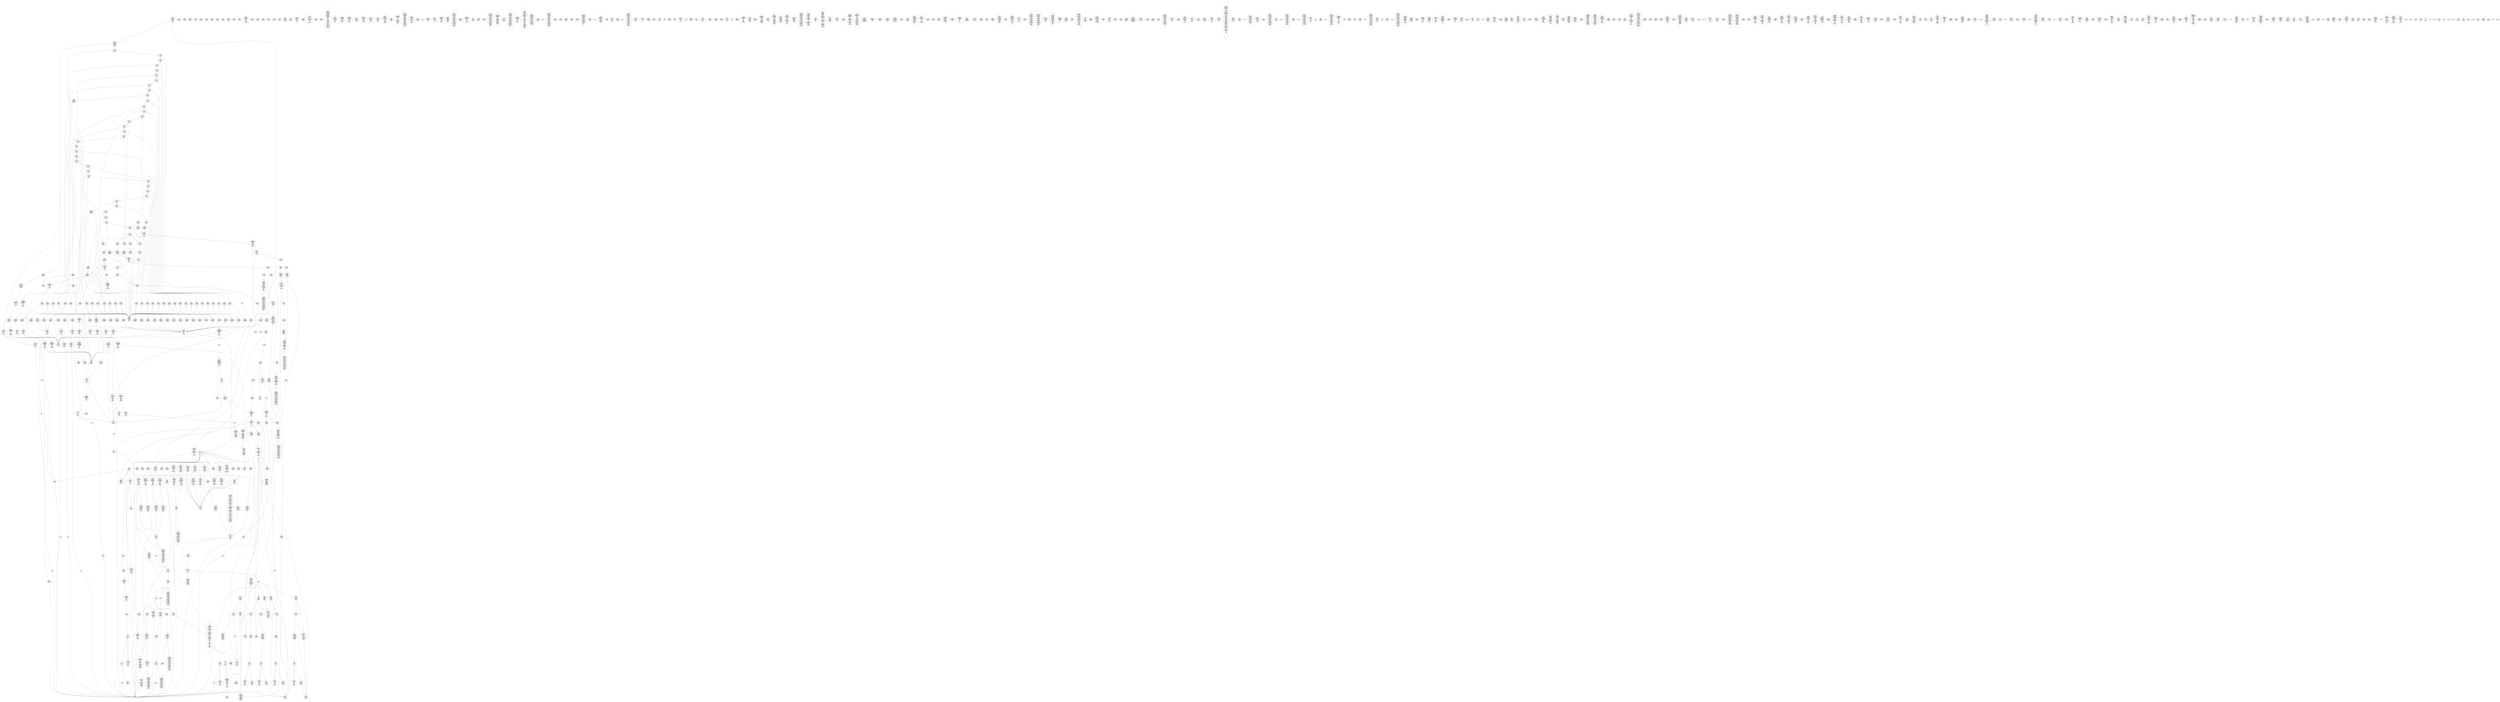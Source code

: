 /* Generated by GvGen v.1.0 (https://www.github.com/stricaud/gvgen) */

digraph G {
compound=true;
   node1 [label="[anywhere]"];
   node2 [label="# 0x0
PUSHX Data
PUSHX Data
MSTORE
PUSHX LogicData
CALLDATASIZE
LT
ISZERO
PUSHX Data
JUMPI
"];
   node3 [label="# 0xf
JUMPDEST
CALLDATASIZE
ISZERO
PUSHX Data
JUMPI
"];
   node4 [label="# 0x17
PUSHX Data
REVERT
"];
   node5 [label="# 0x1b
JUMPDEST
STOP
"];
   node6 [label="# 0x1d
JUMPDEST
PUSHX Data
CALLDATALOAD
PUSHX BitData
SHR
PUSHX LogicData
EQ
PUSHX Data
JUMPI
"];
   node7 [label="# 0x31
PUSHX LogicData
EQ
PUSHX Data
JUMPI
"];
   node8 [label="# 0x3c
PUSHX LogicData
EQ
PUSHX Data
JUMPI
"];
   node9 [label="# 0x47
PUSHX LogicData
EQ
PUSHX Data
JUMPI
"];
   node10 [label="# 0x52
PUSHX LogicData
EQ
PUSHX Data
JUMPI
"];
   node11 [label="# 0x5d
PUSHX LogicData
EQ
PUSHX Data
JUMPI
"];
   node12 [label="# 0x68
PUSHX LogicData
EQ
PUSHX Data
JUMPI
"];
   node13 [label="# 0x73
PUSHX LogicData
EQ
PUSHX Data
JUMPI
"];
   node14 [label="# 0x7e
PUSHX LogicData
EQ
PUSHX Data
JUMPI
"];
   node15 [label="# 0x89
PUSHX LogicData
EQ
PUSHX Data
JUMPI
"];
   node16 [label="# 0x94
PUSHX LogicData
EQ
PUSHX Data
JUMPI
"];
   node17 [label="# 0x9f
PUSHX LogicData
EQ
PUSHX Data
JUMPI
"];
   node18 [label="# 0xaa
PUSHX LogicData
EQ
PUSHX Data
JUMPI
"];
   node19 [label="# 0xb5
PUSHX LogicData
EQ
PUSHX Data
JUMPI
"];
   node20 [label="# 0xc0
PUSHX LogicData
EQ
PUSHX Data
JUMPI
"];
   node21 [label="# 0xcb
PUSHX LogicData
EQ
PUSHX Data
JUMPI
"];
   node22 [label="# 0xd6
PUSHX LogicData
EQ
PUSHX Data
JUMPI
"];
   node23 [label="# 0xe1
PUSHX LogicData
EQ
PUSHX Data
JUMPI
"];
   node24 [label="# 0xec
PUSHX LogicData
EQ
PUSHX Data
JUMPI
"];
   node25 [label="# 0xf7
PUSHX LogicData
EQ
PUSHX Data
JUMPI
"];
   node26 [label="# 0x102
PUSHX LogicData
EQ
PUSHX Data
JUMPI
"];
   node27 [label="# 0x10d
PUSHX LogicData
EQ
PUSHX Data
JUMPI
"];
   node28 [label="# 0x118
PUSHX LogicData
EQ
PUSHX Data
JUMPI
"];
   node29 [label="# 0x123
PUSHX LogicData
EQ
PUSHX Data
JUMPI
"];
   node30 [label="# 0x12e
PUSHX LogicData
EQ
PUSHX Data
JUMPI
"];
   node31 [label="# 0x139
PUSHX LogicData
EQ
PUSHX Data
JUMPI
"];
   node32 [label="# 0x144
PUSHX LogicData
EQ
PUSHX Data
JUMPI
"];
   node33 [label="# 0x14f
PUSHX LogicData
EQ
PUSHX Data
JUMPI
"];
   node34 [label="# 0x15a
PUSHX LogicData
EQ
PUSHX Data
JUMPI
"];
   node35 [label="# 0x165
PUSHX LogicData
EQ
PUSHX Data
JUMPI
"];
   node36 [label="# 0x170
PUSHX LogicData
EQ
PUSHX Data
JUMPI
"];
   node37 [label="# 0x17b
PUSHX LogicData
EQ
PUSHX Data
JUMPI
"];
   node38 [label="# 0x186
PUSHX LogicData
EQ
PUSHX Data
JUMPI
"];
   node39 [label="# 0x191
PUSHX LogicData
EQ
PUSHX Data
JUMPI
"];
   node40 [label="# 0x19c
PUSHX LogicData
EQ
PUSHX Data
JUMPI
"];
   node41 [label="# 0x1a7
PUSHX LogicData
EQ
PUSHX Data
JUMPI
"];
   node42 [label="# 0x1b2
PUSHX LogicData
EQ
PUSHX Data
JUMPI
"];
   node43 [label="# 0x1bd
PUSHX LogicData
EQ
PUSHX Data
JUMPI
"];
   node44 [label="# 0x1c8
PUSHX LogicData
EQ
PUSHX Data
JUMPI
"];
   node45 [label="# 0x1d3
PUSHX LogicData
EQ
PUSHX Data
JUMPI
"];
   node46 [label="# 0x1de
PUSHX LogicData
EQ
PUSHX Data
JUMPI
"];
   node47 [label="# 0x1e9
PUSHX LogicData
EQ
PUSHX Data
JUMPI
"];
   node48 [label="# 0x1f4
PUSHX LogicData
EQ
PUSHX Data
JUMPI
"];
   node49 [label="# 0x1ff
PUSHX LogicData
EQ
PUSHX Data
JUMPI
"];
   node50 [label="# 0x209
JUMPDEST
PUSHX Data
JUMP
"];
   node51 [label="# 0x20f
JUMPDEST
CALLVALUE
PUSHX Data
JUMPI
"];
   node52 [label="# 0x215
PUSHX Data
PUSHX Data
CALLDATASIZE
PUSHX Data
JUMP
"];
   node53 [label="# 0x220
JUMPDEST
PUSHX Data
JUMP
"];
   node54 [label="# 0x226
JUMPDEST
MLOAD
RETURN
"];
   node55 [label="# 0x229
JUMPDEST
REVERT
"];
   node56 [label="# 0x22d
JUMPDEST
CALLVALUE
PUSHX Data
JUMPI
"];
   node57 [label="# 0x234
PUSHX Data
PUSHX Data
CALLDATASIZE
PUSHX Data
JUMP
"];
   node58 [label="# 0x23f
JUMPDEST
PUSHX Data
JUMP
"];
   node59 [label="# 0x244
JUMPDEST
CALLVALUE
PUSHX Data
JUMPI
"];
   node60 [label="# 0x24b
PUSHX Data
PUSHX Data
PUSHX Data
PUSHX Data
PUSHX Data
CALLDATASIZE
PUSHX Data
JUMP
"];
   node61 [label="# 0x261
JUMPDEST
PUSHX ArithData
PUSHX BitData
PUSHX BitData
SHL
SUB
AND
PUSHX Data
MSTORE
PUSHX Data
PUSHX Data
MSTORE
PUSHX Data
SHA3
JUMP
"];
   node62 [label="# 0x27e
JUMPDEST
PUSHX Data
PUSHX BitData
SHL
SUB
AND
PUSHX Data
MSTORE
PUSHX Data
MSTORE
PUSHX Data
PUSHX Data
SHA3
JUMP
"];
   node63 [label="# 0x295
JUMPDEST
SLOAD
PUSHX BitData
AND
JUMP
"];
   node64 [label="# 0x29c
JUMPDEST
MLOAD
ISZERO
ISZERO
MSTORE
PUSHX ArithData
ADD
JUMP
"];
   node65 [label="# 0x2ad
JUMPDEST
SUB
RETURN
"];
   node66 [label="# 0x2b1
JUMPDEST
CALLVALUE
PUSHX Data
JUMPI
"];
   node67 [label="# 0x2b8
PUSHX Data
PUSHX Data
CALLDATASIZE
PUSHX Data
JUMP
"];
   node68 [label="# 0x2c5
JUMPDEST
PUSHX StorData
SLOAD
MLOAD
PUSHX ArithData
PUSHX BitData
PUSHX BitData
SHL
SUB
AND
MSTORE
PUSHX ArithData
ADD
JUMP
"];
   node69 [label="# 0x2e1
JUMPDEST
CALLVALUE
PUSHX Data
JUMPI
"];
   node70 [label="# 0x2e8
PUSHX Data
PUSHX Data
CALLDATASIZE
PUSHX Data
JUMP
"];
   node71 [label="# 0x2f5
JUMPDEST
PUSHX StorData
SLOAD
MLOAD
PUSHX BitData
SHR
PUSHX BitData
AND
ISZERO
ISZERO
MSTORE
PUSHX ArithData
ADD
JUMP
"];
   node72 [label="# 0x311
JUMPDEST
CALLVALUE
PUSHX Data
JUMPI
"];
   node73 [label="# 0x318
PUSHX Data
PUSHX Data
CALLDATASIZE
PUSHX Data
JUMP
"];
   node74 [label="# 0x325
JUMPDEST
PUSHX StorData
SLOAD
MLOAD
PUSHX ArithData
PUSHX BitData
PUSHX BitData
SHL
SUB
AND
MSTORE
PUSHX ArithData
ADD
JUMP
"];
   node75 [label="# 0x341
JUMPDEST
CALLVALUE
PUSHX Data
JUMPI
"];
   node76 [label="# 0x348
PUSHX Data
PUSHX Data
PUSHX Data
CALLDATASIZE
PUSHX Data
JUMP
"];
   node77 [label="# 0x358
JUMPDEST
PUSHX Data
JUMP
"];
   node78 [label="# 0x35d
JUMPDEST
MLOAD
PUSHX Data
JUMP
"];
   node79 [label="# 0x368
JUMPDEST
CALLVALUE
PUSHX Data
JUMPI
"];
   node80 [label="# 0x36f
PUSHX Data
PUSHX Data
CALLDATASIZE
PUSHX Data
JUMP
"];
   node81 [label="# 0x37c
JUMPDEST
PUSHX Data
PUSHX Data
JUMP
"];
   node82 [label="# 0x384
JUMPDEST
MLOAD
PUSHX Data
JUMP
"];
   node83 [label="# 0x39e
JUMPDEST
CALLVALUE
PUSHX Data
JUMPI
"];
   node84 [label="# 0x3a5
PUSHX Data
PUSHX Data
CALLDATASIZE
PUSHX Data
JUMP
"];
   node85 [label="# 0x3b0
JUMPDEST
PUSHX Data
JUMP
"];
   node86 [label="# 0x3b9
JUMPDEST
CALLVALUE
PUSHX Data
JUMPI
"];
   node87 [label="# 0x3c0
PUSHX Data
CALLDATASIZE
PUSHX Data
JUMP
"];
   node88 [label="# 0x3c8
JUMPDEST
PUSHX Data
PUSHX Data
JUMP
"];
   node89 [label="# 0x3d0
JUMPDEST
CALLVALUE
PUSHX Data
JUMPI
"];
   node90 [label="# 0x3d7
PUSHX Data
PUSHX Data
CALLDATASIZE
PUSHX Data
JUMP
"];
   node91 [label="# 0x3e2
JUMPDEST
PUSHX Data
JUMP
"];
   node92 [label="# 0x3e8
JUMPDEST
CALLVALUE
PUSHX Data
JUMPI
"];
   node93 [label="# 0x3ef
PUSHX Data
PUSHX Data
CALLDATASIZE
PUSHX Data
JUMP
"];
   node94 [label="# 0x3fc
JUMPDEST
PUSHX StorData
SLOAD
MLOAD
PUSHX ArithData
PUSHX BitData
PUSHX BitData
SHL
SUB
AND
MSTORE
PUSHX ArithData
ADD
JUMP
"];
   node95 [label="# 0x418
JUMPDEST
PUSHX Data
PUSHX Data
CALLDATASIZE
PUSHX Data
JUMP
"];
   node96 [label="# 0x425
JUMPDEST
PUSHX Data
JUMP
"];
   node97 [label="# 0x42e
JUMPDEST
CALLVALUE
PUSHX Data
JUMPI
"];
   node98 [label="# 0x435
PUSHX Data
PUSHX Data
CALLDATASIZE
PUSHX Data
JUMP
"];
   node99 [label="# 0x442
JUMPDEST
PUSHX StorData
SLOAD
MLOAD
PUSHX BitData
SHR
MSTORE
PUSHX ArithData
ADD
JUMP
"];
   node100 [label="# 0x459
JUMPDEST
CALLVALUE
PUSHX Data
JUMPI
"];
   node101 [label="# 0x460
PUSHX Data
PUSHX Data
CALLDATASIZE
PUSHX Data
JUMP
"];
   node102 [label="# 0x46d
JUMPDEST
PUSHX Data
PUSHX Data
JUMP
"];
   node103 [label="# 0x475
JUMPDEST
CALLVALUE
PUSHX Data
JUMPI
"];
   node104 [label="# 0x47c
PUSHX Data
PUSHX Data
CALLDATASIZE
PUSHX Data
JUMP
"];
   node105 [label="# 0x489
JUMPDEST
PUSHX StorData
SLOAD
MLOAD
PUSHX BitData
SHR
PUSHX ArithData
PUSHX BitData
PUSHX BitData
SHL
SUB
AND
MSTORE
PUSHX ArithData
ADD
JUMP
"];
   node106 [label="# 0x4a9
JUMPDEST
CALLVALUE
PUSHX Data
JUMPI
"];
   node107 [label="# 0x4b0
PUSHX Data
PUSHX Data
CALLDATASIZE
PUSHX Data
JUMP
"];
   node108 [label="# 0x4bd
JUMPDEST
PUSHX StorData
SLOAD
MLOAD
PUSHX ArithData
PUSHX BitData
PUSHX BitData
SHL
SUB
AND
MSTORE
PUSHX ArithData
ADD
JUMP
"];
   node109 [label="# 0x4d9
JUMPDEST
CALLVALUE
PUSHX Data
JUMPI
"];
   node110 [label="# 0x4e0
PUSHX Data
PUSHX Data
CALLDATASIZE
PUSHX Data
JUMP
"];
   node111 [label="# 0x4eb
JUMPDEST
PUSHX Data
JUMP
"];
   node112 [label="# 0x4f0
JUMPDEST
CALLVALUE
PUSHX Data
JUMPI
"];
   node113 [label="# 0x4f7
PUSHX Data
PUSHX Data
CALLDATASIZE
PUSHX Data
JUMP
"];
   node114 [label="# 0x502
JUMPDEST
PUSHX Data
JUMP
"];
   node115 [label="# 0x507
JUMPDEST
CALLVALUE
PUSHX Data
JUMPI
"];
   node116 [label="# 0x50e
PUSHX Data
CALLDATASIZE
PUSHX Data
JUMP
"];
   node117 [label="# 0x516
JUMPDEST
PUSHX Data
PUSHX Data
JUMP
"];
   node118 [label="# 0x51e
JUMPDEST
CALLVALUE
PUSHX Data
JUMPI
"];
   node119 [label="# 0x525
PUSHX Data
PUSHX Data
CALLDATASIZE
PUSHX Data
JUMP
"];
   node120 [label="# 0x530
JUMPDEST
PUSHX Data
JUMP
"];
   node121 [label="# 0x535
JUMPDEST
CALLVALUE
PUSHX Data
JUMPI
"];
   node122 [label="# 0x53d
PUSHX Data
CALLDATASIZE
PUSHX Data
JUMP
"];
   node123 [label="# 0x546
JUMPDEST
PUSHX Data
PUSHX Data
JUMP
"];
   node124 [label="# 0x54e
JUMPDEST
CODESIZE
PUSHX Data
JUMP
"];
   node125 [label="# 0x555
JUMPDEST
REVERT
"];
   node126 [label="# 0x558
JUMPDEST
CALLVALUE
PUSHX Data
JUMPI
"];
   node127 [label="# 0x55f
PUSHX Data
CALLDATASIZE
PUSHX Data
JUMP
"];
   node128 [label="# 0x567
JUMPDEST
PUSHX Data
PUSHX Data
JUMP
"];
   node129 [label="# 0x56f
JUMPDEST
CALLVALUE
PUSHX Data
JUMPI
"];
   node130 [label="# 0x576
PUSHX Data
PUSHX Data
PUSHX Data
CALLDATASIZE
PUSHX Data
JUMP
"];
   node131 [label="# 0x586
JUMPDEST
PUSHX Data
JUMP
"];
   node132 [label="# 0x58b
JUMPDEST
MLOAD
MSTORE
PUSHX ArithData
ADD
JUMP
"];
   node133 [label="# 0x59a
JUMPDEST
CALLVALUE
PUSHX Data
JUMPI
"];
   node134 [label="# 0x5a1
PUSHX Data
PUSHX Data
CALLDATASIZE
PUSHX Data
JUMP
"];
   node135 [label="# 0x5ac
JUMPDEST
PUSHX Data
JUMP
"];
   node136 [label="# 0x5b1
JUMPDEST
CALLVALUE
PUSHX Data
JUMPI
"];
   node137 [label="# 0x5b8
PUSHX Data
PUSHX Data
PUSHX Data
CALLDATASIZE
PUSHX Data
JUMP
"];
   node138 [label="# 0x5c8
JUMPDEST
PUSHX Data
JUMP
"];
   node139 [label="# 0x5cd
JUMPDEST
MLOAD
PUSHX ArithData
PUSHX BitData
PUSHX BitData
SHL
SUB
AND
MSTORE
PUSHX ArithData
ADD
JUMP
"];
   node140 [label="# 0x5e6
JUMPDEST
CALLVALUE
PUSHX Data
JUMPI
"];
   node141 [label="# 0x5ed
PUSHX Data
PUSHX Data
CALLDATASIZE
PUSHX Data
JUMP
"];
   node142 [label="# 0x5fa
JUMPDEST
PUSHX StorData
SLOAD
MLOAD
PUSHX BitData
SHR
PUSHX BitData
AND
ISZERO
ISZERO
MSTORE
PUSHX ArithData
ADD
JUMP
"];
   node143 [label="# 0x616
JUMPDEST
CALLVALUE
PUSHX Data
JUMPI
"];
   node144 [label="# 0x61d
PUSHX Data
PUSHX Data
CALLDATASIZE
PUSHX Data
JUMP
"];
   node145 [label="# 0x628
JUMPDEST
PUSHX Data
JUMP
"];
   node146 [label="# 0x62d
JUMPDEST
CALLVALUE
PUSHX Data
JUMPI
"];
   node147 [label="# 0x634
PUSHX Data
PUSHX Data
CALLDATASIZE
PUSHX Data
JUMP
"];
   node148 [label="# 0x641
JUMPDEST
CALLVALUE
PUSHX Data
JUMPI
"];
   node149 [label="# 0x648
PUSHX Data
PUSHX Data
CALLDATASIZE
PUSHX Data
JUMP
"];
   node150 [label="# 0x653
JUMPDEST
PUSHX Data
JUMP
"];
   node151 [label="# 0x659
JUMPDEST
CALLVALUE
PUSHX Data
JUMPI
"];
   node152 [label="# 0x660
PUSHX Data
CALLDATASIZE
PUSHX Data
JUMP
"];
   node153 [label="# 0x668
JUMPDEST
PUSHX Data
PUSHX Data
JUMP
"];
   node154 [label="# 0x670
JUMPDEST
CALLVALUE
PUSHX Data
JUMPI
"];
   node155 [label="# 0x677
PUSHX Data
PUSHX Data
CALLDATASIZE
PUSHX Data
JUMP
"];
   node156 [label="# 0x682
JUMPDEST
PUSHX Data
JUMP
"];
   node157 [label="# 0x687
JUMPDEST
CALLVALUE
PUSHX Data
JUMPI
"];
   node158 [label="# 0x68e
PUSHX Data
PUSHX Data
CALLDATASIZE
PUSHX Data
JUMP
"];
   node159 [label="# 0x69b
JUMPDEST
PUSHX StorData
SLOAD
MLOAD
PUSHX BitData
SHR
PUSHX BitData
AND
MSTORE
PUSHX ArithData
ADD
JUMP
"];
   node160 [label="# 0x6b5
JUMPDEST
PUSHX Data
PUSHX Data
CALLDATASIZE
PUSHX Data
JUMP
"];
   node161 [label="# 0x6c2
JUMPDEST
PUSHX Data
JUMP
"];
   node162 [label="# 0x6c7
JUMPDEST
CALLVALUE
PUSHX Data
JUMPI
"];
   node163 [label="# 0x6ce
PUSHX Data
PUSHX Data
CALLDATASIZE
PUSHX Data
JUMP
"];
   node164 [label="# 0x6d9
JUMPDEST
PUSHX Data
JUMP
"];
   node165 [label="# 0x6df
JUMPDEST
CALLVALUE
PUSHX Data
JUMPI
"];
   node166 [label="# 0x6e6
PUSHX Data
PUSHX Data
CALLDATASIZE
PUSHX Data
JUMP
"];
   node167 [label="# 0x6f1
JUMPDEST
PUSHX Data
JUMP
"];
   node168 [label="# 0x6f7
JUMPDEST
CALLVALUE
PUSHX Data
JUMPI
"];
   node169 [label="# 0x6fe
PUSHX Data
PUSHX Data
CALLDATASIZE
PUSHX Data
JUMP
"];
   node170 [label="# 0x70b
JUMPDEST
PUSHX StorData
SLOAD
MLOAD
PUSHX BitData
SHR
PUSHX BitData
AND
MSTORE
PUSHX ArithData
ADD
JUMP
"];
   node171 [label="# 0x725
JUMPDEST
CALLVALUE
PUSHX Data
JUMPI
"];
   node172 [label="# 0x72c
PUSHX Data
PUSHX Data
CALLDATASIZE
PUSHX Data
JUMP
"];
   node173 [label="# 0x737
JUMPDEST
PUSHX Data
JUMP
"];
   node174 [label="# 0x73d
JUMPDEST
CALLVALUE
PUSHX Data
JUMPI
"];
   node175 [label="# 0x744
PUSHX Data
PUSHX Data
CALLDATASIZE
PUSHX Data
JUMP
"];
   node176 [label="# 0x751
JUMPDEST
PUSHX StorData
SLOAD
PUSHX BitData
SHR
PUSHX BitData
AND
PUSHX Data
JUMP
"];
   node177 [label="# 0x762
JUMPDEST
CALLVALUE
PUSHX Data
JUMPI
"];
   node178 [label="# 0x769
PUSHX Data
PUSHX Data
CALLDATASIZE
PUSHX Data
JUMP
"];
   node179 [label="# 0x774
JUMPDEST
PUSHX Data
JUMP
"];
   node180 [label="# 0x77a
JUMPDEST
CALLVALUE
PUSHX Data
JUMPI
"];
   node181 [label="# 0x781
PUSHX Data
PUSHX Data
PUSHX Data
CALLDATASIZE
PUSHX Data
JUMP
"];
   node182 [label="# 0x791
JUMPDEST
PUSHX Data
JUMP
"];
   node183 [label="# 0x796
JUMPDEST
CALLVALUE
PUSHX Data
JUMPI
"];
   node184 [label="# 0x79d
PUSHX Data
PUSHX Data
CALLDATASIZE
PUSHX Data
JUMP
"];
   node185 [label="# 0x7aa
JUMPDEST
PUSHX Data
PUSHX Data
JUMP
"];
   node186 [label="# 0x7b2
JUMPDEST
CALLVALUE
PUSHX Data
JUMPI
"];
   node187 [label="# 0x7b9
PUSHX Data
PUSHX Data
CALLDATASIZE
PUSHX Data
JUMP
"];
   node188 [label="# 0x7c6
JUMPDEST
PUSHX StorData
SLOAD
MLOAD
PUSHX BitData
SHR
PUSHX BitData
AND
MSTORE
PUSHX ArithData
ADD
JUMP
"];
   node189 [label="# 0x7e3
JUMPDEST
CALLVALUE
PUSHX Data
JUMPI
"];
   node190 [label="# 0x7eb
PUSHX BitData
NOT
PUSHX Data
PUSHX Data
PUSHX Data
CALLDATASIZE
PUSHX Data
JUMP
"];
   node191 [label="# 0x7fd
JUMPDEST
PUSHX Data
JUMP
"];
   node192 [label="# 0x802
JUMPDEST
ISZERO
ISZERO
PUSHX Data
MSTORE
PUSHX Data
JUMP
"];
   node193 [label="# 0x80c
JUMPDEST
ADD
PUSHX Data
RETURN
"];
   node194 [label="# 0x811
JUMPDEST
PUSHX ArithData
PUSHX BitData
PUSHX BitData
SHL
SUB
NOT
AND
EQ
ISZERO
PUSHX Data
JUMPI
"];
   node195 [label="# 0x823
JUMP
"];
   node196 [label="# 0x824
JUMPDEST
PUSHX Data
REVERT
"];
   node197 [label="# 0x82a
JUMPDEST
PUSHX LogicData
PUSHX BitData
NOT
ADD
SLT
PUSHX Data
JUMPI
"];
   node198 [label="# 0x837
PUSHX Data
CALLDATALOAD
PUSHX Data
PUSHX Data
JUMP
"];
   node199 [label="# 0x842
JUMPDEST
JUMP
"];
   node200 [label="# 0x845
JUMPDEST
PUSHX LogicData
PUSHX BitData
NOT
ADD
SLT
PUSHX Data
JUMPI
"];
   node201 [label="# 0x852
JUMP
"];
   node202 [label="# 0x853
JUMPDEST
PUSHX Data
"];
   node203 [label="# 0x85b
JUMPDEST
LT
PUSHX Data
JUMPI
"];
   node204 [label="# 0x863
GT
PUSHX Data
JUMPI
"];
   node205 [label="# 0x869
JUMP
"];
   node206 [label="# 0x86c
JUMPDEST
PUSHX Data
ADD
MSTORE
JUMP
"];
   node207 [label="# 0x873
JUMPDEST
PUSHX ArithData
ADD
MLOAD
ADD
MSTORE
ADD
PUSHX Data
JUMP
"];
   node208 [label="# 0x888
JUMPDEST
PUSHX ArithData
PUSHX Data
MLOAD
MSTORE
ADD
ADD
PUSHX Data
JUMP
"];
   node209 [label="# 0x8a1
JUMPDEST
PUSHX ArithData
ADD
PUSHX BitData
NOT
AND
ADD
ADD
JUMP
"];
   node210 [label="# 0x8ad
JUMPDEST
PUSHX ArithData
PUSHX Data
MSTORE
ADD
PUSHX Data
JUMP
"];
   node211 [label="# 0x8be
JUMPDEST
PUSHX LogicData
PUSHX BitData
NOT
ADD
SLT
PUSHX Data
JUMPI
"];
   node212 [label="# 0x8cb
PUSHX Data
CALLDATALOAD
JUMP
"];
   node213 [label="# 0x8d0
JUMPDEST
PUSHX Data
CALLDATALOAD
PUSHX ArithData
PUSHX BitData
PUSHX BitData
SHL
SUB
AND
EQ
ISZERO
PUSHX Data
JUMPI
"];
   node214 [label="# 0x8e6
JUMP
"];
   node215 [label="# 0x8e7
JUMPDEST
PUSHX Data
REVERT
"];
   node216 [label="# 0x8ee
JUMPDEST
PUSHX Data
CALLDATALOAD
PUSHX ArithData
PUSHX BitData
PUSHX BitData
SHL
SUB
AND
EQ
ISZERO
PUSHX Data
JUMPI
"];
   node217 [label="# 0x904
JUMP
"];
   node218 [label="# 0x905
JUMPDEST
PUSHX LogicData
PUSHX BitData
NOT
ADD
SLT
PUSHX Data
JUMPI
"];
   node219 [label="# 0x912
PUSHX Data
CALLDATALOAD
PUSHX ArithData
PUSHX BitData
PUSHX BitData
SHL
SUB
AND
EQ
ISZERO
PUSHX Data
JUMPI
"];
   node220 [label="# 0x926
PUSHX Data
CALLDATALOAD
JUMP
"];
   node221 [label="# 0x92c
JUMPDEST
PUSHX ArithData
ADD
SLT
ISZERO
PUSHX Data
JUMPI
"];
   node222 [label="# 0x939
CALLDATALOAD
PUSHX ArithData
PUSHX BitData
PUSHX BitData
SHL
SUB
GT
PUSHX Data
JUMPI
"];
   node223 [label="# 0x94a
PUSHX ArithData
ADD
ADD
ADD
GT
PUSHX Data
JUMPI
"];
   node224 [label="# 0x958
JUMP
"];
   node225 [label="# 0x959
JUMPDEST
PUSHX Data
REVERT
"];
   node226 [label="# 0x961
JUMPDEST
PUSHX Data
REVERT
"];
   node227 [label="# 0x96a
JUMPDEST
PUSHX LogicData
PUSHX BitData
NOT
ADD
SLT
PUSHX Data
JUMPI
"];
   node228 [label="# 0x977
PUSHX Data
CALLDATALOAD
PUSHX ArithData
PUSHX BitData
PUSHX BitData
SHL
SUB
GT
PUSHX Data
JUMPI
"];
   node229 [label="# 0x989
PUSHX Data
PUSHX ArithData
ADD
PUSHX Data
JUMP
"];
   node230 [label="# 0x994
JUMPDEST
JUMP
"];
   node231 [label="# 0x998
JUMPDEST
PUSHX LogicData
PUSHX BitData
NOT
ADD
SLT
PUSHX Data
JUMPI
"];
   node232 [label="# 0x9a5
PUSHX ArithData
PUSHX BitData
PUSHX BitData
SHL
SUB
PUSHX Data
CALLDATALOAD
AND
EQ
ISZERO
PUSHX Data
JUMPI
"];
   node233 [label="# 0x9bb
PUSHX Data
CALLDATALOAD
AND
EQ
ISZERO
PUSHX Data
JUMPI
"];
   node234 [label="# 0x9c9
JUMP
"];
   node235 [label="# 0x9cb
JUMPDEST
PUSHX LogicData
PUSHX BitData
NOT
ADD
SLT
PUSHX Data
JUMPI
"];
   node236 [label="# 0x9d8
PUSHX ArithData
PUSHX BitData
PUSHX BitData
SHL
SUB
PUSHX Data
CALLDATALOAD
AND
EQ
ISZERO
PUSHX Data
JUMPI
"];
   node237 [label="# 0x9ee
PUSHX Data
CALLDATALOAD
AND
EQ
ISZERO
PUSHX Data
JUMPI
"];
   node238 [label="# 0x9fc
PUSHX Data
CALLDATALOAD
JUMP
"];
   node239 [label="# 0xa02
JUMPDEST
PUSHX LogicData
PUSHX BitData
NOT
ADD
SLT
PUSHX Data
JUMPI
"];
   node240 [label="# 0xa0f
PUSHX Data
CALLDATALOAD
PUSHX BitData
AND
EQ
ISZERO
PUSHX Data
JUMPI
"];
   node241 [label="# 0xa1e
JUMP
"];
   node242 [label="# 0xa20
JUMPDEST
PUSHX LogicData
PUSHX BitData
NOT
ADD
SLT
PUSHX Data
JUMPI
"];
   node243 [label="# 0xa2d
PUSHX Data
CALLDATALOAD
PUSHX ArithData
PUSHX BitData
PUSHX BitData
SHL
SUB
AND
EQ
ISZERO
PUSHX Data
JUMPI
"];
   node244 [label="# 0xa41
JUMP
"];
   node245 [label="# 0xa43
JUMPDEST
PUSHX LogicData
PUSHX BitData
NOT
ADD
SLT
PUSHX Data
JUMPI
"];
   node246 [label="# 0xa50
PUSHX Data
CALLDATALOAD
PUSHX BitData
AND
EQ
ISZERO
PUSHX Data
JUMPI
"];
   node247 [label="# 0xa5e
JUMP
"];
   node248 [label="# 0xa60
JUMPDEST
PUSHX LogicData
PUSHX BitData
NOT
ADD
SLT
PUSHX Data
JUMPI
"];
   node249 [label="# 0xa6d
PUSHX Data
CALLDATALOAD
PUSHX ArithData
PUSHX BitData
PUSHX BitData
SHL
SUB
AND
EQ
ISZERO
PUSHX Data
JUMPI
"];
   node250 [label="# 0xa81
JUMP
"];
   node251 [label="# 0xa83
JUMPDEST
PUSHX LogicData
PUSHX BitData
NOT
ADD
SLT
PUSHX Data
JUMPI
"];
   node252 [label="# 0xa90
PUSHX Data
CALLDATALOAD
PUSHX BitData
AND
EQ
ISZERO
PUSHX Data
JUMPI
"];
   node253 [label="# 0xaa1
JUMP
"];
   node254 [label="# 0xaa3
JUMPDEST
PUSHX LogicData
PUSHX BitData
NOT
ADD
SLT
PUSHX Data
JUMPI
"];
   node255 [label="# 0xab0
PUSHX Data
CALLDATALOAD
PUSHX BitData
AND
EQ
ISZERO
PUSHX Data
JUMPI
"];
   node256 [label="# 0xabf
PUSHX Data
CALLDATALOAD
PUSHX Data
CALLDATALOAD
PUSHX ArithData
PUSHX BitData
PUSHX BitData
SHL
SUB
GT
PUSHX Data
JUMPI
"];
   node257 [label="# 0xad6
PUSHX Data
PUSHX ArithData
ADD
PUSHX Data
JUMP
"];
   node258 [label="# 0xae1
JUMPDEST
PUSHX Data
REVERT
"];
   node259 [label="# 0xaeb
JUMPDEST
ISZERO
ISZERO
EQ
ISZERO
PUSHX Data
JUMPI
"];
   node260 [label="# 0xaf5
JUMP
"];
   node261 [label="# 0xaf6
JUMPDEST
PUSHX LogicData
PUSHX BitData
NOT
ADD
SLT
PUSHX Data
JUMPI
"];
   node262 [label="# 0xb03
PUSHX Data
CALLDATALOAD
PUSHX ArithData
PUSHX BitData
PUSHX BitData
SHL
SUB
AND
EQ
ISZERO
PUSHX Data
JUMPI
"];
   node263 [label="# 0xb17
PUSHX Data
CALLDATALOAD
PUSHX Data
PUSHX Data
JUMP
"];
   node264 [label="# 0xb23
JUMPDEST
PUSHX BitData
PUSHX BitData
SHL
PUSHX Data
MSTORE
PUSHX Data
PUSHX Data
MSTORE
PUSHX Data
PUSHX Data
REVERT
"];
   node265 [label="# 0xb3a
JUMPDEST
PUSHX ArithData
ADD
LT
PUSHX ArithData
PUSHX BitData
PUSHX BitData
SHL
SUB
GT
OR
PUSHX Data
JUMPI
"];
   node266 [label="# 0xb51
PUSHX Data
MSTORE
JUMP
"];
   node267 [label="# 0xb55
JUMPDEST
PUSHX Data
PUSHX Data
JUMP
"];
   node268 [label="# 0xb5d
JUMPDEST
PUSHX Data
MSTORE
JUMP
"];
   node269 [label="# 0xb62
JUMPDEST
PUSHX ArithData
ADD
LT
PUSHX ArithData
PUSHX BitData
PUSHX BitData
SHL
SUB
GT
OR
PUSHX Data
JUMPI
"];
   node270 [label="# 0xb79
PUSHX Data
MSTORE
JUMP
"];
   node271 [label="# 0xb7d
JUMPDEST
PUSHX Data
NOT
ADD
AND
ADD
LT
PUSHX ArithData
PUSHX BitData
PUSHX BitData
SHL
SUB
GT
OR
PUSHX Data
JUMPI
"];
   node272 [label="# 0xb9a
PUSHX Data
MSTORE
JUMP
"];
   node273 [label="# 0xb9e
JUMPDEST
PUSHX Data
PUSHX ArithData
PUSHX BitData
PUSHX BitData
SHL
SUB
GT
PUSHX Data
JUMPI
"];
   node274 [label="# 0xbb0
JUMPDEST
PUSHX ArithData
ADD
PUSHX BitData
NOT
AND
ADD
JUMP
"];
   node275 [label="# 0xbbb
JUMPDEST
PUSHX Data
PUSHX Data
JUMP
"];
   node276 [label="# 0xbc3
JUMPDEST
PUSHX Data
JUMP
"];
   node277 [label="# 0xbc8
JUMPDEST
PUSHX LogicData
PUSHX BitData
NOT
ADD
SLT
PUSHX Data
JUMPI
"];
   node278 [label="# 0xbd6
PUSHX Data
PUSHX Data
JUMP
"];
   node279 [label="# 0xbdd
JUMPDEST
PUSHX Data
PUSHX Data
JUMP
"];
   node280 [label="# 0xbe6
JUMPDEST
PUSHX Data
CALLDATALOAD
PUSHX Data
CALLDATALOAD
PUSHX ArithData
PUSHX BitData
PUSHX BitData
SHL
SUB
GT
PUSHX Data
JUMPI
"];
   node281 [label="# 0xbfd
PUSHX ArithData
ADD
SLT
ISZERO
PUSHX Data
JUMPI
"];
   node282 [label="# 0xc08
PUSHX ArithData
ADD
CALLDATALOAD
PUSHX Data
PUSHX Data
JUMP
"];
   node283 [label="# 0xc16
JUMPDEST
PUSHX Data
PUSHX MemData
MLOAD
PUSHX Data
JUMP
"];
   node284 [label="# 0xc24
JUMPDEST
MSTORE
PUSHX ArithData
ADD
ADD
GT
PUSHX Data
JUMPI
"];
   node285 [label="# 0xc33
PUSHX Data
PUSHX ArithData
PUSHX ArithData
ADD
ADD
CALLDATACOPY
ADD
ADD
MSTORE
JUMP
"];
   node286 [label="# 0xc47
JUMPDEST
PUSHX Data
REVERT
"];
   node287 [label="# 0xc53
JUMPDEST
PUSHX Data
REVERT
"];
   node288 [label="# 0xc5e
JUMPDEST
PUSHX BitData
SHR
AND
ISZERO
PUSHX Data
JUMPI
"];
   node289 [label="# 0xc6d
JUMPDEST
PUSHX LogicData
LT
EQ
PUSHX Data
JUMPI
"];
   node290 [label="# 0xc77
JUMP
"];
   node291 [label="# 0xc78
JUMPDEST
PUSHX BitData
PUSHX BitData
SHL
PUSHX Data
MSTORE
PUSHX Data
PUSHX Data
MSTORE
PUSHX Data
PUSHX Data
REVERT
"];
   node292 [label="# 0xc90
JUMPDEST
PUSHX BitData
AND
PUSHX Data
JUMP
"];
   node293 [label="# 0xc9a
JUMPDEST
PUSHX MemData
MLOAD
PUSHX StorData
SLOAD
PUSHX Data
PUSHX Data
JUMP
"];
   node294 [label="# 0xcad
JUMPDEST
MSTORE
PUSHX BitData
AND
ISZERO
PUSHX Data
JUMPI
"];
   node295 [label="# 0xcbf
PUSHX LogicData
EQ
PUSHX Data
JUMPI
"];
   node296 [label="# 0xcc7
JUMPDEST
PUSHX Data
SUB
PUSHX Data
JUMP
"];
   node297 [label="# 0xcd4
JUMPDEST
JUMP
"];
   node298 [label="# 0xcd6
JUMPDEST
PUSHX Data
MSTORE
PUSHX Data
"];
   node299 [label="# 0xcff
JUMPDEST
LT
PUSHX Data
JUMPI
"];
   node300 [label="# 0xd07
PUSHX Data
ADD
PUSHX ArithData
ADD
CODESIZE
PUSHX Data
JUMP
"];
   node301 [label="# 0xd18
JUMPDEST
PUSHX ArithData
SLOAD
ADD
ADD
MSTORE
ADD
ADD
PUSHX Data
JUMP
"];
   node302 [label="# 0xd33
JUMPDEST
PUSHX BitData
NOT
AND
PUSHX ArithData
ADD
MSTORE
PUSHX Data
PUSHX ArithData
ADD
CODESIZE
PUSHX Data
JUMP
"];
   node303 [label="# 0xd50
JUMPDEST
PUSHX MemData
MLOAD
PUSHX Data
PUSHX StorData
SLOAD
PUSHX Data
PUSHX Data
JUMP
"];
   node304 [label="# 0xd66
JUMPDEST
MSTORE
AND
ISZERO
PUSHX Data
JUMPI
"];
   node305 [label="# 0xd75
PUSHX LogicData
EQ
PUSHX Data
JUMPI
"];
   node306 [label="# 0xd7d
PUSHX Data
SUB
PUSHX Data
JUMP
"];
   node307 [label="# 0xd89
JUMPDEST
PUSHX Data
MSTORE
PUSHX Data
"];
   node308 [label="# 0xdb2
JUMPDEST
LT
PUSHX Data
JUMPI
"];
   node309 [label="# 0xdba
PUSHX Data
ADD
PUSHX ArithData
ADD
CODESIZE
PUSHX Data
JUMP
"];
   node310 [label="# 0xdcb
JUMPDEST
PUSHX ArithData
SLOAD
ADD
ADD
MSTORE
ADD
ADD
PUSHX Data
JUMP
"];
   node311 [label="# 0xde6
JUMPDEST
PUSHX MemData
MLOAD
PUSHX Data
PUSHX StorData
SLOAD
PUSHX Data
PUSHX Data
JUMP
"];
   node312 [label="# 0xdfa
JUMPDEST
MSTORE
PUSHX BitData
AND
ISZERO
PUSHX Data
JUMPI
"];
   node313 [label="# 0xe0c
PUSHX LogicData
EQ
PUSHX Data
JUMPI
"];
   node314 [label="# 0xe14
PUSHX Data
SUB
PUSHX Data
JUMP
"];
   node315 [label="# 0xe20
JUMPDEST
PUSHX Data
PUSHX Data
MSTORE
PUSHX MemData
MLOAD
PUSHX Data
PUSHX Data
CODECOPY
MLOAD
MSTORE
"];
   node316 [label="# 0xe39
JUMPDEST
LT
PUSHX Data
JUMPI
"];
   node317 [label="# 0xe41
PUSHX Data
ADD
PUSHX ArithData
ADD
CODESIZE
PUSHX Data
JUMP
"];
   node318 [label="# 0xe52
JUMPDEST
PUSHX ArithData
SLOAD
ADD
ADD
MSTORE
ADD
ADD
PUSHX Data
JUMP
"];
   node319 [label="# 0xe6d
JUMPDEST
PUSHX StorData
SLOAD
PUSHX Data
PUSHX BitData
SHL
SUB
AND
PUSHX BitData
PUSHX BitData
SHR
AND
PUSHX BitData
PUSHX BitData
SHR
AND
PUSHX BitData
PUSHX BitData
SHR
AND
PUSHX BitData
SHR
AND
PUSHX StorData
SLOAD
PUSHX ArithData
PUSHX BitData
PUSHX BitData
SHL
SUB
AND
PUSHX ArithData
PUSHX BitData
PUSHX BitData
SHL
SUB
PUSHX BitData
SHR
AND
PUSHX BitData
SHR
PUSHX StorData
SLOAD
PUSHX BitData
AND
PUSHX BitData
SHR
AND
PUSHX MemData
MLOAD
PUSHX Data
PUSHX StorData
SLOAD
PUSHX Data
PUSHX Data
JUMP
"];
   node320 [label="# 0xedf
JUMPDEST
MSTORE
PUSHX BitData
AND
ISZERO
PUSHX Data
JUMPI
"];
   node321 [label="# 0xef1
PUSHX LogicData
EQ
PUSHX Data
JUMPI
"];
   node322 [label="# 0xef9
JUMPDEST
PUSHX Data
SUB
PUSHX Data
JUMP
"];
   node323 [label="# 0xf06
JUMPDEST
PUSHX Data
PUSHX Data
JUMP
"];
   node324 [label="# 0xf0f
JUMPDEST
PUSHX Data
PUSHX Data
MSTORE
PUSHX MemData
MLOAD
PUSHX Data
PUSHX Data
CODECOPY
MLOAD
MSTORE
"];
   node325 [label="# 0xf28
JUMPDEST
LT
PUSHX Data
JUMPI
"];
   node326 [label="# 0xf30
PUSHX Data
ADD
PUSHX ArithData
ADD
CODESIZE
PUSHX Data
JUMP
"];
   node327 [label="# 0xf41
JUMPDEST
PUSHX ArithData
SLOAD
ADD
ADD
MSTORE
ADD
ADD
PUSHX Data
JUMP
"];
   node328 [label="# 0xf5c
JUMPDEST
PUSHX BitData
NOT
AND
PUSHX ArithData
ADD
MSTORE
PUSHX Data
PUSHX ArithData
ADD
CODESIZE
PUSHX Data
JUMP
"];
   node329 [label="# 0xf79
JUMPDEST
PUSHX Data
PUSHX Data
PUSHX BitData
PUSHX Data
PUSHX Data
PUSHX Data
PUSHX BitData
PUSHX Data
PUSHX Data
PUSHX BitData
PUSHX Data
PUSHX Data
SHL
SUB
AND
MSTORE
AND
PUSHX ArithData
ADD
MSTORE
AND
PUSHX ArithData
ADD
MSTORE
AND
PUSHX ArithData
ADD
MSTORE
PUSHX ArithData
ADD
PUSHX BitData
AND
MSTORE
JUMP
"];
   node330 [label="# 0xfd5
JUMPDEST
ADD
PUSHX ArithData
PUSHX BitData
PUSHX BitData
SHL
SUB
AND
MSTORE
JUMP
"];
   node331 [label="# 0xfe4
JUMPDEST
PUSHX ArithData
PUSHX BitData
PUSHX BitData
SHL
SUB
AND
PUSHX ArithData
ADD
MSTORE
JUMP
"];
   node332 [label="# 0xff4
JUMPDEST
PUSHX ArithData
PUSHX BitData
PUSHX BitData
SHL
SUB
AND
PUSHX ArithData
ADD
MSTORE
JUMP
"];
   node333 [label="# 0x1004
JUMPDEST
ISZERO
ISZERO
PUSHX ArithData
ADD
MSTORE
JUMP
"];
   node334 [label="# 0x100e
JUMPDEST
PUSHX ArithData
PUSHX BitData
PUSHX BitData
SHL
SUB
AND
PUSHX ArithData
ADD
MSTORE
JUMP
"];
   node335 [label="# 0x101f
JUMPDEST
PUSHX ArithData
PUSHX ArithData
ADD
MSTORE
ADD
PUSHX Data
JUMP
"];
   node336 [label="# 0x1031
JUMPDEST
PUSHX ArithData
SUB
ADD
MSTORE
PUSHX Data
JUMP
"];
   node337 [label="# 0x1040
JUMPDEST
PUSHX LogicData
PUSHX BitData
NOT
ADD
SLT
PUSHX Data
JUMPI
"];
   node338 [label="# 0x104d
PUSHX ArithData
PUSHX BitData
PUSHX BitData
SHL
SUB
PUSHX Data
CALLDATALOAD
AND
EQ
ISZERO
PUSHX Data
JUMPI
"];
   node339 [label="# 0x1063
PUSHX Data
CALLDATALOAD
AND
EQ
ISZERO
PUSHX Data
JUMPI
"];
   node340 [label="# 0x1071
JUMP
"];
   node341 [label="# 0x1073
JUMPDEST
ISZERO
PUSHX Data
JUMPI
"];
   node342 [label="# 0x1079
JUMP
"];
   node343 [label="# 0x107a
JUMPDEST
PUSHX Data
PUSHX MemData
MLOAD
PUSHX BitData
PUSHX BitData
SHL
MSTORE
PUSHX Data
PUSHX ArithData
ADD
MSTORE
PUSHX Data
PUSHX ArithData
ADD
MSTORE
PUSHX Data
PUSHX ArithData
ADD
MSTORE
REVERT
"];
   node344 [label="# 0x10bf
JUMPDEST
PUSHX StorData
SLOAD
PUSHX Data
PUSHX ArithData
PUSHX BitData
PUSHX BitData
SHL
SUB
AND
PUSHX Data
CALLER
EQ
PUSHX Data
JUMP
"];
   node345 [label="# 0x10db
JUMPDEST
PUSHX BitData
PUSHX BitData
SHL
AND
PUSHX Data
SSTORE
PUSHX Data
PUSHX MemData
MLOAD
LOGX
JUMP
"];
   node346 [label="# 0x1117
JUMPDEST
PUSHX StorData
SLOAD
PUSHX ArithData
PUSHX BitData
PUSHX BitData
SHL
SUB
AND
PUSHX Data
CALLER
EQ
PUSHX Data
JUMP
"];
   node347 [label="# 0x1132
JUMPDEST
AND
ISZERO
PUSHX Data
JUMPI
"];
   node348 [label="# 0x113b
PUSHX ArithData
PUSHX BitData
PUSHX BitData
SHL
SUB
NOT
AND
OR
PUSHX Data
SSTORE
PUSHX MemData
MLOAD
PUSHX Data
PUSHX Data
LOGX
JUMP
"];
   node349 [label="# 0x1174
JUMPDEST
PUSHX Data
PUSHX MemData
MLOAD
PUSHX BitData
PUSHX BitData
SHL
MSTORE
PUSHX Data
PUSHX ArithData
ADD
MSTORE
PUSHX Data
PUSHX ArithData
ADD
MSTORE
PUSHX Data
PUSHX ArithData
ADD
MSTORE
PUSHX BitData
PUSHX BitData
SHL
PUSHX ArithData
ADD
MSTORE
REVERT
"];
   node350 [label="# 0x11cb
JUMPDEST
PUSHX BitData
PUSHX BitData
SHL
AND
PUSHX BitData
PUSHX BitData
SHL
EQ
ISZERO
PUSHX Data
JUMPI
"];
   node351 [label="# 0x11e6
JUMPDEST
ISZERO
PUSHX Data
JUMPI
"];
   node352 [label="# 0x11ed
JUMP
"];
   node353 [label="# 0x11f0
JUMPDEST
PUSHX BitData
PUSHX BitData
SHL
EQ
JUMP
"];
   node354 [label="# 0x11fe
JUMPDEST
PUSHX BitData
PUSHX BitData
SHL
EQ
PUSHX Data
JUMP
"];
   node355 [label="# 0x120f
JUMPDEST
PUSHX ArithData
PUSHX BitData
PUSHX BitData
SHL
SUB
AND
ISZERO
PUSHX Data
JUMPI
"];
   node356 [label="# 0x121f
PUSHX Data
MSTORE
PUSHX Data
PUSHX Data
MSTORE
PUSHX Data
PUSHX Data
SHA3
SLOAD
JUMP
"];
   node357 [label="# 0x122f
JUMPDEST
PUSHX MemData
MLOAD
PUSHX BitData
PUSHX BitData
SHL
MSTORE
PUSHX Data
PUSHX ArithData
ADD
MSTORE
PUSHX Data
PUSHX ArithData
ADD
MSTORE
PUSHX Data
PUSHX ArithData
ADD
MSTORE
PUSHX BitData
PUSHX BitData
SHL
PUSHX ArithData
ADD
MSTORE
PUSHX Data
REVERT
"];
   node358 [label="# 0x1289
JUMPDEST
PUSHX Data
MSTORE
PUSHX Data
PUSHX Data
MSTORE
PUSHX Data
SHA3
SLOAD
PUSHX ArithData
PUSHX BitData
PUSHX BitData
SHL
SUB
AND
ISZERO
PUSHX Data
JUMPI
"];
   node359 [label="# 0x12a8
JUMP
"];
   node360 [label="# 0x12aa
JUMPDEST
PUSHX MemData
MLOAD
PUSHX BitData
PUSHX BitData
SHL
MSTORE
PUSHX Data
PUSHX ArithData
ADD
MSTORE
PUSHX Data
PUSHX ArithData
ADD
MSTORE
PUSHX Data
PUSHX ArithData
ADD
MSTORE
PUSHX BitData
PUSHX BitData
SHL
PUSHX ArithData
ADD
MSTORE
PUSHX Data
REVERT
"];
   node361 [label="# 0x1303
JUMPDEST
PUSHX Data
PUSHX Data
JUMP
"];
   node362 [label="# 0x130d
JUMPDEST
PUSHX ArithData
PUSHX BitData
PUSHX BitData
SHL
SUB
AND
AND
EQ
PUSHX Data
JUMPI
"];
   node363 [label="# 0x1322
CALLER
EQ
ISZERO
PUSHX Data
JUMPI
"];
   node364 [label="# 0x132b
JUMPDEST
ISZERO
PUSHX Data
JUMPI
"];
   node365 [label="# 0x1332
PUSHX Data
PUSHX Data
JUMP
"];
   node366 [label="# 0x133a
JUMPDEST
PUSHX MemData
MLOAD
PUSHX BitData
PUSHX BitData
SHL
MSTORE
PUSHX Data
PUSHX ArithData
ADD
MSTORE
PUSHX Data
PUSHX ArithData
ADD
MSTORE
PUSHX Data
PUSHX ArithData
ADD
MSTORE
PUSHX Data
PUSHX ArithData
ADD
MSTORE
PUSHX Data
REVERT
"];
   node367 [label="# 0x13a8
JUMPDEST
PUSHX ArithData
PUSHX BitData
PUSHX BitData
SHL
SUB
AND
PUSHX Data
MSTORE
PUSHX Data
PUSHX Data
MSTORE
PUSHX Data
SHA3
PUSHX Data
PUSHX Data
CALLER
PUSHX Data
JUMP
"];
   node368 [label="# 0x13ce
JUMPDEST
SLOAD
AND
CODESIZE
PUSHX Data
JUMP
"];
   node369 [label="# 0x13d6
JUMPDEST
PUSHX Data
PUSHX MemData
MLOAD
PUSHX BitData
PUSHX BitData
SHL
MSTORE
PUSHX Data
PUSHX ArithData
ADD
MSTORE
PUSHX Data
PUSHX ArithData
ADD
MSTORE
PUSHX Data
PUSHX ArithData
ADD
MSTORE
PUSHX BitData
PUSHX BitData
SHL
PUSHX ArithData
ADD
MSTORE
REVERT
"];
   node370 [label="# 0x1429
JUMPDEST
PUSHX Data
MSTORE
PUSHX Data
PUSHX Data
MSTORE
PUSHX Data
SHA3
SLOAD
PUSHX ArithData
PUSHX BitData
PUSHX BitData
SHL
SUB
AND
ISZERO
PUSHX Data
JUMPI
"];
   node371 [label="# 0x1447
PUSHX Data
MSTORE
PUSHX Data
PUSHX Data
MSTORE
PUSHX Data
SHA3
SLOAD
PUSHX ArithData
PUSHX BitData
PUSHX BitData
SHL
SUB
AND
JUMP
"];
   node372 [label="# 0x1461
JUMPDEST
PUSHX MemData
MLOAD
PUSHX BitData
PUSHX BitData
SHL
MSTORE
PUSHX Data
PUSHX ArithData
ADD
MSTORE
PUSHX Data
PUSHX ArithData
ADD
MSTORE
PUSHX Data
PUSHX ArithData
ADD
MSTORE
PUSHX BitData
PUSHX BitData
SHL
PUSHX ArithData
ADD
MSTORE
PUSHX Data
REVERT
"];
   node373 [label="# 0x14bd
JUMPDEST
PUSHX ArithData
PUSHX BitData
PUSHX BitData
SHL
SUB
AND
CALLER
EQ
PUSHX Data
JUMPI
"];
   node374 [label="# 0x14d1
CALLER
PUSHX Data
MSTORE
PUSHX Data
PUSHX Data
MSTORE
PUSHX Data
SHA3
PUSHX ArithData
PUSHX BitData
PUSHX BitData
SHL
SUB
AND
MSTORE
MSTORE
SHA3
ISZERO
ISZERO
PUSHX BitData
NOT
SLOAD
AND
PUSHX BitData
AND
OR
SSTORE
PUSHX MemData
MLOAD
MSTORE
PUSHX Data
PUSHX Data
CALLER
LOGX
JUMP
"];
   node375 [label="# 0x1532
JUMPDEST
PUSHX Data
PUSHX MemData
MLOAD
PUSHX BitData
PUSHX BitData
SHL
MSTORE
PUSHX Data
PUSHX ArithData
ADD
MSTORE
PUSHX Data
PUSHX ArithData
ADD
MSTORE
PUSHX Data
PUSHX ArithData
ADD
MSTORE
REVERT
"];
   node376 [label="# 0x157a
JUMPDEST
ISZERO
PUSHX Data
JUMPI
"];
   node377 [label="# 0x1580
JUMP
"];
   node378 [label="# 0x1581
JUMPDEST
PUSHX MemData
MLOAD
PUSHX BitData
PUSHX BitData
SHL
MSTORE
PUSHX Data
PUSHX ArithData
ADD
MSTORE
PUSHX Data
PUSHX ArithData
ADD
MSTORE
PUSHX Data
PUSHX ArithData
ADD
MSTORE
PUSHX BitData
PUSHX BitData
SHL
PUSHX ArithData
ADD
MSTORE
PUSHX Data
REVERT
"];
   node379 [label="# 0x15e1
JUMPDEST
PUSHX Data
PUSHX Data
PUSHX Data
CALLER
PUSHX Data
JUMP
"];
   node380 [label="# 0x15f4
JUMPDEST
PUSHX Data
JUMP
"];
   node381 [label="# 0x15f9
JUMPDEST
PUSHX Data
JUMP
"];
   node382 [label="# 0x15fe
JUMPDEST
PUSHX Data
PUSHX MemData
MLOAD
PUSHX Data
PUSHX Data
JUMP
"];
   node383 [label="# 0x1611
JUMPDEST
PUSHX Data
MSTORE
"];
   node384 [label="# 0x1616
JUMPDEST
PUSHX Data
PUSHX Data
PUSHX Data
PUSHX Data
CALLER
PUSHX Data
JUMP
"];
   node385 [label="# 0x162d
JUMPDEST
PUSHX Data
PUSHX Data
JUMP
"];
   node386 [label="# 0x1638
JUMPDEST
PUSHX Data
JUMP
"];
   node387 [label="# 0x163d
JUMPDEST
PUSHX Data
JUMP
"];
   node388 [label="# 0x1642
JUMPDEST
PUSHX ArithData
PUSHX Data
MSTORE
PUSHX Data
PUSHX ArithData
ADD
MSTORE
PUSHX Data
PUSHX ArithData
ADD
MSTORE
PUSHX BitData
PUSHX BitData
SHL
PUSHX ArithData
ADD
MSTORE
ADD
JUMP
"];
   node389 [label="# 0x1695
JUMPDEST
ISZERO
PUSHX Data
JUMPI
"];
   node390 [label="# 0x169b
JUMP
"];
   node391 [label="# 0x169c
JUMPDEST
PUSHX MemData
MLOAD
PUSHX BitData
PUSHX BitData
SHL
MSTORE
PUSHX Data
PUSHX ArithData
ADD
PUSHX Data
JUMP
"];
   node392 [label="# 0x16b6
JUMPDEST
SUB
REVERT
"];
   node393 [label="# 0x16ba
JUMPDEST
PUSHX Data
MSTORE
PUSHX Data
PUSHX Data
MSTORE
PUSHX Data
SHA3
SLOAD
PUSHX ArithData
PUSHX BitData
PUSHX BitData
SHL
SUB
AND
ISZERO
PUSHX Data
JUMPI
"];
   node394 [label="# 0x16d8
PUSHX Data
PUSHX Data
JUMP
"];
   node395 [label="# 0x16e0
JUMPDEST
PUSHX ArithData
PUSHX BitData
PUSHX BitData
SHL
SUB
AND
AND
EQ
ISZERO
PUSHX Data
JUMPI
"];
   node396 [label="# 0x16fb
JUMPDEST
ISZERO
PUSHX Data
JUMPI
"];
   node397 [label="# 0x1705
JUMP
"];
   node398 [label="# 0x1709
JUMPDEST
PUSHX ArithData
PUSHX BitData
PUSHX BitData
SHL
SUB
AND
PUSHX Data
MSTORE
PUSHX Data
PUSHX Data
MSTORE
PUSHX Data
SHA3
PUSHX Data
PUSHX Data
PUSHX Data
JUMP
"];
   node399 [label="# 0x172e
JUMPDEST
SLOAD
AND
JUMP
"];
   node400 [label="# 0x1733
JUMPDEST
PUSHX Data
PUSHX Data
JUMP
"];
   node401 [label="# 0x1740
JUMPDEST
AND
EQ
CODESIZE
PUSHX Data
JUMP
"];
   node402 [label="# 0x174b
JUMPDEST
PUSHX MemData
MLOAD
PUSHX BitData
PUSHX BitData
SHL
MSTORE
PUSHX Data
PUSHX ArithData
ADD
MSTORE
PUSHX Data
PUSHX ArithData
ADD
MSTORE
PUSHX Data
PUSHX ArithData
ADD
MSTORE
PUSHX BitData
PUSHX BitData
SHL
PUSHX ArithData
ADD
MSTORE
PUSHX Data
REVERT
"];
   node403 [label="# 0x17a8
JUMPDEST
ISZERO
PUSHX Data
JUMPI
"];
   node404 [label="# 0x17ae
JUMP
"];
   node405 [label="# 0x17af
JUMPDEST
PUSHX MemData
MLOAD
PUSHX BitData
PUSHX BitData
SHL
MSTORE
PUSHX Data
PUSHX ArithData
ADD
MSTORE
PUSHX ArithData
ADD
MSTORE
PUSHX Data
PUSHX ArithData
ADD
MSTORE
PUSHX BitData
PUSHX BitData
SHL
PUSHX ArithData
ADD
MSTORE
PUSHX Data
REVERT
"];
   node406 [label="# 0x1801
JUMPDEST
PUSHX BitData
PUSHX BitData
SHL
PUSHX Data
MSTORE
PUSHX Data
PUSHX Data
MSTORE
PUSHX Data
PUSHX Data
REVERT
"];
   node407 [label="# 0x1818
JUMPDEST
PUSHX LogicData
LT
PUSHX Data
JUMPI
"];
   node408 [label="# 0x1821
JUMPDEST
PUSHX BitData
NOT
ADD
JUMP
"];
   node409 [label="# 0x1828
JUMPDEST
PUSHX Data
PUSHX Data
JUMP
"];
   node410 [label="# 0x1830
JUMPDEST
PUSHX Data
JUMP
"];
   node411 [label="# 0x1835
JUMPDEST
LT
PUSHX Data
JUMPI
"];
   node412 [label="# 0x183d
SUB
JUMP
"];
   node413 [label="# 0x1840
JUMPDEST
PUSHX Data
PUSHX Data
JUMP
"];
   node414 [label="# 0x1848
JUMPDEST
SUB
JUMP
"];
   node415 [label="# 0x184c
JUMPDEST
PUSHX Data
PUSHX BitData
NOT
GT
PUSHX Data
JUMPI
"];
   node416 [label="# 0x1859
ADD
JUMP
"];
   node417 [label="# 0x185c
JUMPDEST
PUSHX Data
PUSHX Data
JUMP
"];
   node418 [label="# 0x1864
JUMPDEST
ADD
JUMP
"];
   node419 [label="# 0x1868
JUMPDEST
NOT
PUSHX LogicData
GT
PUSHX Data
JUMPI
"];
   node420 [label="# 0x1872
JUMPDEST
PUSHX ArithData
ADD
JUMP
"];
   node421 [label="# 0x1878
JUMPDEST
PUSHX Data
PUSHX Data
JUMP
"];
   node422 [label="# 0x1880
JUMPDEST
PUSHX Data
JUMP
"];
   node423 [label="# 0x1885
JUMPDEST
NOT
GT
PUSHX Data
JUMPI
"];
   node424 [label="# 0x188e
ADD
JUMP
"];
   node425 [label="# 0x1891
JUMPDEST
PUSHX Data
PUSHX Data
JUMP
"];
   node426 [label="# 0x189b
JUMPDEST
PUSHX ArithData
PUSHX BitData
PUSHX BitData
SHL
SUB
AND
AND
EQ
ISZERO
PUSHX Data
JUMPI
"];
   node427 [label="# 0x18b3
PUSHX Data
PUSHX Data
AND
PUSHX Data
ISZERO
ISZERO
PUSHX Data
JUMP
"];
   node428 [label="# 0x18c7
JUMPDEST
PUSHX Data
PUSHX Data
JUMP
"];
   node429 [label="# 0x18d0
JUMPDEST
PUSHX ArithData
PUSHX BitData
PUSHX BitData
SHL
SUB
AND
PUSHX Data
MSTORE
PUSHX Data
PUSHX Data
MSTORE
PUSHX Data
SHA3
JUMP
"];
   node430 [label="# 0x18ea
JUMPDEST
PUSHX Data
SLOAD
PUSHX Data
JUMP
"];
   node431 [label="# 0x18f4
JUMPDEST
SSTORE
PUSHX ArithData
PUSHX BitData
PUSHX BitData
SHL
SUB
AND
PUSHX Data
MSTORE
PUSHX Data
PUSHX Data
MSTORE
PUSHX Data
SHA3
PUSHX Data
SLOAD
PUSHX Data
JUMP
"];
   node432 [label="# 0x1918
JUMPDEST
SSTORE
PUSHX Data
PUSHX Data
MSTORE
PUSHX Data
PUSHX Data
MSTORE
PUSHX Data
PUSHX Data
SHA3
JUMP
"];
   node433 [label="# 0x192e
JUMPDEST
SLOAD
PUSHX ArithData
PUSHX BitData
PUSHX BitData
SHL
SUB
NOT
AND
PUSHX ArithData
PUSHX BitData
PUSHX BitData
SHL
SUB
AND
OR
SSTORE
JUMP
"];
   node434 [label="# 0x194d
JUMPDEST
PUSHX Data
PUSHX Data
PUSHX MemData
MLOAD
LOGX
PUSHX Data
PUSHX Data
JUMP
"];
   node435 [label="# 0x197c
JUMPDEST
PUSHX Data
PUSHX MemData
MLOAD
PUSHX BitData
PUSHX BitData
SHL
MSTORE
PUSHX Data
PUSHX ArithData
ADD
MSTORE
PUSHX Data
PUSHX ArithData
ADD
MSTORE
PUSHX Data
PUSHX ArithData
ADD
MSTORE
PUSHX BitData
PUSHX BitData
SHL
PUSHX ArithData
ADD
MSTORE
REVERT
"];
   node436 [label="# 0x19d4
JUMPDEST
PUSHX Data
MSTORE
PUSHX Data
PUSHX Data
MSTORE
PUSHX Data
SHA3
SLOAD
PUSHX ArithData
PUSHX BitData
PUSHX BitData
SHL
SUB
NOT
AND
SSTORE
PUSHX ArithData
PUSHX BitData
PUSHX BitData
SHL
SUB
PUSHX Data
PUSHX Data
JUMP
"];
   node437 [label="# 0x1a01
JUMPDEST
AND
PUSHX Data
PUSHX MemData
MLOAD
LOGX
JUMP
"];
   node438 [label="# 0x1a2a
JUMPDEST
PUSHX Data
MSTORE
PUSHX Data
PUSHX Data
MSTORE
PUSHX Data
SHA3
SLOAD
PUSHX ArithData
PUSHX BitData
PUSHX BitData
SHL
SUB
NOT
AND
PUSHX ArithData
PUSHX BitData
PUSHX BitData
SHL
SUB
AND
OR
SSTORE
PUSHX ArithData
PUSHX BitData
PUSHX BitData
SHL
SUB
PUSHX Data
PUSHX Data
JUMP
"];
   node439 [label="# 0x1a63
JUMPDEST
AND
AND
PUSHX Data
PUSHX Data
PUSHX MemData
MLOAD
LOGX
JUMP
"];
   node440 [label="# 0x1a90
JUMPDEST
PUSHX LogicData
SUB
SLT
PUSHX Data
JUMPI
"];
   node441 [label="# 0x1a9c
MLOAD
PUSHX Data
PUSHX Data
JUMP
"];
   node442 [label="# 0x1aa5
JUMPDEST
PUSHX Data
PUSHX ArithData
PUSHX Data
PUSHX BitData
SHL
SUB
AND
MSTORE
PUSHX Data
PUSHX ArithData
ADD
MSTORE
PUSHX ArithData
ADD
MSTORE
PUSHX ArithData
ADD
MSTORE
ADD
PUSHX Data
JUMP
"];
   node443 [label="# 0x1ad0
JUMPDEST
PUSHX ArithData
PUSHX BitData
PUSHX BitData
SHL
SUB
AND
MSTORE
AND
PUSHX ArithData
ADD
MSTORE
PUSHX ArithData
ADD
MSTORE
PUSHX ArithData
PUSHX ArithData
ADD
MSTORE
PUSHX Data
ADD
PUSHX Data
JUMP
"];
   node444 [label="# 0x1b01
JUMPDEST
PUSHX MemData
MLOAD
RETURNDATASIZE
PUSHX Data
RETURNDATACOPY
RETURNDATASIZE
REVERT
"];
   node445 [label="# 0x1b0e
JUMPDEST
RETURNDATASIZE
ISZERO
PUSHX Data
JUMPI
"];
   node446 [label="# 0x1b15
RETURNDATASIZE
PUSHX Data
PUSHX Data
JUMP
"];
   node447 [label="# 0x1b1f
JUMPDEST
PUSHX Data
PUSHX MemData
MLOAD
PUSHX Data
JUMP
"];
   node448 [label="# 0x1b2d
JUMPDEST
MSTORE
RETURNDATASIZE
PUSHX Data
PUSHX ArithData
ADD
RETURNDATACOPY
JUMP
"];
   node449 [label="# 0x1b39
JUMPDEST
PUSHX Data
JUMP
"];
   node450 [label="# 0x1b3e
JUMPDEST
EXTCODESIZE
ISZERO
PUSHX Data
JUMPI
"];
   node451 [label="# 0x1b49
PUSHX Data
PUSHX Data
PUSHX Data
PUSHX MemData
MLOAD
PUSHX BitData
PUSHX BitData
SHL
MSTORE
CALLER
PUSHX ArithData
ADD
PUSHX Data
JUMP
"];
   node452 [label="# 0x1b70
JUMPDEST
SUB
PUSHX ArithData
PUSHX BitData
PUSHX BitData
SHL
SUB
AND
GAS
CALL
PUSHX Data
PUSHX Data
JUMPI
"];
   node453 [label="# 0x1b86
JUMPDEST
PUSHX Data
JUMPI
"];
   node454 [label="# 0x1b8c
PUSHX Data
PUSHX Data
JUMP
"];
   node455 [label="# 0x1b96
JUMPDEST
MLOAD
PUSHX Data
JUMPI
"];
   node456 [label="# 0x1b9f
PUSHX MemData
MLOAD
PUSHX BitData
PUSHX BitData
SHL
MSTORE
PUSHX Data
PUSHX ArithData
ADD
PUSHX Data
JUMP
"];
   node457 [label="# 0x1bb9
JUMPDEST
PUSHX ArithData
ADD
REVERT
"];
   node458 [label="# 0x1bbe
JUMPDEST
PUSHX ArithData
PUSHX BitData
PUSHX BitData
SHL
SUB
NOT
AND
EQ
JUMP
"];
   node459 [label="# 0x1bcc
JUMPDEST
PUSHX Data
PUSHX Data
RETURNDATASIZE
PUSHX Data
JUMP
"];
   node460 [label="# 0x1bdc
JUMPDEST
RETURNDATASIZE
ADD
PUSHX Data
JUMP
"];
   node461 [label="# 0x1be5
JUMPDEST
CODESIZE
PUSHX Data
JUMP
"];
   node462 [label="# 0x1bec
JUMPDEST
PUSHX Data
JUMP
"];
   node463 [label="# 0x1bf4
JUMPDEST
EXTCODESIZE
ISZERO
PUSHX Data
JUMPI
"];
   node464 [label="# 0x1c00
PUSHX Data
PUSHX Data
PUSHX Data
PUSHX MemData
MLOAD
PUSHX BitData
PUSHX BitData
SHL
MSTORE
CALLER
PUSHX ArithData
ADD
PUSHX Data
JUMP
"];
   node465 [label="# 0x1c27
JUMPDEST
PUSHX Data
JUMP
"];
   node466 [label="# 0x1c30
JUMPDEST
ISZERO
PUSHX Data
JUMPI
"];
   node467 [label="# 0x1c36
JUMP
"];
   node468 [label="# 0x1c37
JUMPDEST
PUSHX MemData
MLOAD
PUSHX BitData
PUSHX BitData
SHL
MSTORE
PUSHX Data
PUSHX ArithData
ADD
MSTORE
PUSHX Data
PUSHX ArithData
ADD
MSTORE
PUSHX Data
PUSHX ArithData
ADD
MSTORE
PUSHX BitData
PUSHX BitData
SHL
PUSHX ArithData
ADD
MSTORE
PUSHX Data
REVERT
"];
   node469 [label="# 0x1c98
JUMPDEST
ISZERO
PUSHX Data
JUMPI
"];
   node470 [label="# 0x1c9e
JUMP
"];
   node471 [label="# 0x1c9f
JUMPDEST
PUSHX MemData
MLOAD
PUSHX BitData
PUSHX BitData
SHL
MSTORE
PUSHX Data
PUSHX ArithData
ADD
MSTORE
PUSHX Data
PUSHX ArithData
ADD
MSTORE
PUSHX Data
PUSHX ArithData
ADD
MSTORE
PUSHX BitData
PUSHX BitData
SHL
PUSHX ArithData
ADD
MSTORE
PUSHX Data
REVERT
"];
   node472 [label="# 0x1cfd
JUMPDEST
PUSHX StorData
SLOAD
PUSHX ArithData
PUSHX BitData
PUSHX BitData
SHL
SUB
AND
CALLER
EQ
ISZERO
PUSHX Data
JUMPI
"];
   node473 [label="# 0x1d13
JUMPDEST
PUSHX StorData
SLOAD
PUSHX BitData
PUSHX BitData
SHR
AND
PUSHX LogicData
EQ
PUSHX Data
JUMPI
"];
   node474 [label="# 0x1d26
PUSHX StorData
SLOAD
PUSHX BitData
PUSHX BitData
SHR
AND
ISZERO
PUSHX Data
JUMPI
"];
   node475 [label="# 0x1d36
PUSHX BitData
PUSHX BitData
SHL
NOT
AND
PUSHX Data
SSTORE
PUSHX MemData
MLOAD
CALLER
MSTORE
PUSHX Data
PUSHX Data
LOGX
JUMP
"];
   node476 [label="# 0x1d6d
JUMPDEST
PUSHX MemData
MLOAD
PUSHX BitData
PUSHX BitData
SHL
MSTORE
PUSHX Data
PUSHX ArithData
ADD
MSTORE
PUSHX Data
PUSHX ArithData
ADD
MSTORE
PUSHX BitData
PUSHX BitData
SHL
PUSHX ArithData
ADD
MSTORE
PUSHX Data
REVERT
"];
   node477 [label="# 0x1dab
JUMPDEST
PUSHX BitData
PUSHX BitData
SHL
NOT
AND
PUSHX BitData
PUSHX BitData
SHL
OR
PUSHX Data
SSTORE
PUSHX MemData
MLOAD
CALLER
MSTORE
PUSHX Data
PUSHX Data
LOGX
JUMP
"];
   node478 [label="# 0x1de9
JUMPDEST
PUSHX Data
PUSHX StorData
SLOAD
PUSHX Data
PUSHX BitData
PUSHX BitData
SHR
AND
ISZERO
PUSHX Data
JUMP
"];
   node479 [label="# 0x1e00
JUMPDEST
AND
CALLER
EQ
PUSHX Data
JUMP
"];
   node480 [label="# 0x1e08
JUMPDEST
CODESIZE
PUSHX Data
JUMP
"];
   node481 [label="# 0x1e0e
JUMPDEST
PUSHX StorData
SLOAD
PUSHX ArithData
PUSHX BitData
PUSHX BitData
SHL
SUB
PUSHX BitData
SHR
AND
TIMESTAMP
LT
PUSHX Data
JUMPI
"];
   node482 [label="# 0x1e28
PUSHX BitData
SHR
TIMESTAMP
LT
ISZERO
PUSHX Data
JUMPI
"];
   node483 [label="# 0x1e32
PUSHX Data
PUSHX Data
JUMP
"];
   node484 [label="# 0x1e3a
JUMPDEST
PUSHX Data
PUSHX MemData
MLOAD
PUSHX BitData
PUSHX BitData
SHL
MSTORE
PUSHX Data
PUSHX ArithData
ADD
MSTORE
PUSHX Data
PUSHX ArithData
ADD
MSTORE
PUSHX BitData
PUSHX BitData
SHL
PUSHX ArithData
ADD
MSTORE
REVERT
"];
   node485 [label="# 0x1e78
JUMPDEST
PUSHX Data
PUSHX MemData
MLOAD
PUSHX BitData
PUSHX BitData
SHL
MSTORE
PUSHX Data
PUSHX ArithData
ADD
MSTORE
PUSHX Data
PUSHX ArithData
ADD
MSTORE
PUSHX BitData
PUSHX BitData
SHL
PUSHX ArithData
ADD
MSTORE
REVERT
"];
   node486 [label="# 0x1eb9
JUMPDEST
PUSHX LogicData
PUSHX StorData
SLOAD
EQ
PUSHX Data
JUMPI
"];
   node487 [label="# 0x1ec8
PUSHX Data
PUSHX Data
PUSHX Data
PUSHX Data
PUSHX Data
PUSHX Data
SSTORE
PUSHX Data
PUSHX Data
PUSHX StorData
SLOAD
PUSHX Data
PUSHX BitData
SHL
SUB
PUSHX BitData
SHR
AND
JUMP
"];
   node488 [label="# 0x1ef3
JUMPDEST
PUSHX ArithData
PUSHX BitData
PUSHX BitData
SHL
SUB
AND
JUMP
"];
   node489 [label="# 0x1eff
JUMPDEST
PUSHX Data
PUSHX Data
PUSHX Data
CALLER
PUSHX Data
JUMP
"];
   node490 [label="# 0x1f0f
JUMPDEST
PUSHX BitData
AND
JUMP
"];
   node491 [label="# 0x1f18
JUMPDEST
PUSHX StorData
SLOAD
PUSHX MemData
MLOAD
PUSHX BitData
PUSHX BitData
SHL
MSTORE
PUSHX ArithData
PUSHX BitData
PUSHX BitData
SHL
SUB
PUSHX BitData
SHR
PUSHX BitData
SHR
AND
CALLER
PUSHX ArithData
ADD
PUSHX Data
JUMP
"];
   node492 [label="# 0x1f4d
JUMPDEST
SUB
GAS
STATICCALL
ISZERO
PUSHX Data
JUMPI
"];
   node493 [label="# 0x1f58
JUMPDEST
PUSHX Data
PUSHX Data
JUMPI
"];
   node494 [label="# 0x1f62
JUMPDEST
PUSHX MemData
MLOAD
PUSHX BitData
PUSHX BitData
SHL
PUSHX ArithData
ADD
MSTORE
PUSHX Data
PUSHX ArithData
ADD
"];
   node495 [label="# 0x1f83
JUMPDEST
PUSHX Data
JUMP
"];
   node496 [label="# 0x1f89
JUMPDEST
SUB
PUSHX BitData
NOT
ADD
MSTORE
PUSHX Data
JUMP
"];
   node497 [label="# 0x1f97
JUMPDEST
PUSHX Data
JUMP
"];
   node498 [label="# 0x1f9c
JUMPDEST
PUSHX Data
JUMP
"];
   node499 [label="# 0x1fa1
JUMPDEST
PUSHX Data
PUSHX Data
PUSHX Data
SSTORE
JUMP
"];
   node500 [label="# 0x1fab
JUMPDEST
PUSHX Data
PUSHX Data
RETURNDATASIZE
RETURNDATACOPY
PUSHX Data
RETURNDATASIZE
PUSHX Data
JUMP
"];
   node501 [label="# 0x1fc2
JUMPDEST
RETURNDATASIZE
ADD
PUSHX Data
JUMP
"];
   node502 [label="# 0x1fcb
JUMPDEST
PUSHX Data
JUMP
"];
   node503 [label="# 0x1fd2
JUMPDEST
PUSHX Data
PUSHX Data
JUMP
"];
   node504 [label="# 0x1fda
JUMPDEST
PUSHX Data
JUMP
"];
   node505 [label="# 0x1fdf
JUMPDEST
PUSHX Data
PUSHX MemData
MLOAD
PUSHX BitData
PUSHX BitData
SHL
MSTORE
PUSHX Data
PUSHX ArithData
ADD
MSTORE
PUSHX Data
PUSHX ArithData
ADD
MSTORE
PUSHX Data
PUSHX ArithData
ADD
MSTORE
REVERT
"];
   node506 [label="# 0x2028
JUMPDEST
PUSHX LogicData
SUB
SLT
PUSHX Data
JUMPI
"];
   node507 [label="# 0x2035
MLOAD
PUSHX Data
PUSHX Data
JUMP
"];
   node508 [label="# 0x203f
JUMPDEST
PUSHX ArithData
ADD
MLOAD
PUSHX ArithData
PUSHX BitData
PUSHX BitData
SHL
SUB
GT
PUSHX Data
JUMPI
"];
   node509 [label="# 0x2055
ADD
PUSHX ArithData
ADD
SLT
ISZERO
PUSHX Data
JUMPI
"];
   node510 [label="# 0x2061
MLOAD
PUSHX Data
PUSHX Data
JUMP
"];
   node511 [label="# 0x206b
JUMPDEST
PUSHX Data
PUSHX MemData
MLOAD
PUSHX Data
JUMP
"];
   node512 [label="# 0x2079
JUMPDEST
MSTORE
PUSHX ArithData
ADD
ADD
GT
PUSHX Data
JUMPI
"];
   node513 [label="# 0x2088
PUSHX Data
PUSHX ArithData
ADD
ADD
PUSHX Data
JUMP
"];
   node514 [label="# 0x2097
JUMPDEST
PUSHX BitData
PUSHX BitData
PUSHX Data
PUSHX BitData
SHL
SUB
AND
MSTORE
AND
PUSHX ArithData
ADD
MSTORE
PUSHX ArithData
PUSHX BitData
PUSHX BitData
SHL
SUB
AND
PUSHX ArithData
ADD
MSTORE
AND
PUSHX ArithData
ADD
MSTORE
AND
PUSHX ArithData
ADD
MSTORE
PUSHX ArithData
ADD
MSTORE
PUSHX Data
PUSHX ArithData
ADD
MSTORE
PUSHX ArithData
ADD
MSTORE
PUSHX ArithData
ADD
CALLDATACOPY
PUSHX Data
ADD
ADD
MSTORE
PUSHX ArithData
ADD
PUSHX BitData
NOT
AND
ADD
ADD
JUMP
"];
   node515 [label="# 0x2103
JUMPDEST
PUSHX Data
PUSHX ArithData
MLOAD
ADD
PUSHX Data
JUMP
"];
   node516 [label="# 0x2116
JUMPDEST
ISZERO
PUSHX Data
JUMPI
"];
   node517 [label="# 0x211c
JUMP
"];
   node518 [label="# 0x211e
JUMPDEST
PUSHX MemData
MLOAD
PUSHX BitData
PUSHX BitData
SHL
MSTORE
PUSHX Data
PUSHX ArithData
ADD
MSTORE
PUSHX Data
PUSHX ArithData
ADD
PUSHX Data
JUMP
"];
   node519 [label="# 0x2143
JUMPDEST
PUSHX StorData
SLOAD
PUSHX BitData
SHR
TIMESTAMP
LT
PUSHX Data
JUMPI
"];
   node520 [label="# 0x2150
PUSHX Data
PUSHX Data
JUMP
"];
   node521 [label="# 0x2158
JUMPDEST
PUSHX MemData
MLOAD
PUSHX BitData
PUSHX BitData
SHL
MSTORE
PUSHX Data
PUSHX ArithData
ADD
MSTORE
PUSHX Data
PUSHX ArithData
ADD
MSTORE
PUSHX BitData
PUSHX BitData
SHL
PUSHX ArithData
ADD
MSTORE
PUSHX Data
REVERT
"];
   node522 [label="# 0x2193
JUMPDEST
ISZERO
PUSHX Data
JUMPI
"];
   node523 [label="# 0x2199
JUMP
"];
   node524 [label="# 0x219a
JUMPDEST
PUSHX MemData
MLOAD
PUSHX BitData
PUSHX BitData
SHL
MSTORE
PUSHX Data
PUSHX ArithData
ADD
MSTORE
PUSHX Data
PUSHX ArithData
ADD
MSTORE
PUSHX Data
PUSHX ArithData
ADD
MSTORE
PUSHX Data
REVERT
"];
   node525 [label="# 0x21e0
JUMPDEST
ISZERO
PUSHX Data
JUMPI
"];
   node526 [label="# 0x21e6
JUMP
"];
   node527 [label="# 0x21e7
JUMPDEST
PUSHX MemData
MLOAD
PUSHX BitData
PUSHX BitData
SHL
MSTORE
PUSHX Data
PUSHX ArithData
ADD
MSTORE
PUSHX Data
PUSHX ArithData
ADD
MSTORE
PUSHX Data
PUSHX ArithData
ADD
MSTORE
PUSHX Data
REVERT
"];
   node528 [label="# 0x222d
JUMPDEST
PUSHX Data
AND
AND
SUB
GT
PUSHX Data
JUMPI
"];
   node529 [label="# 0x2243
ADD
JUMP
"];
   node530 [label="# 0x2246
JUMPDEST
ISZERO
PUSHX Data
JUMPI
"];
   node531 [label="# 0x224c
JUMP
"];
   node532 [label="# 0x224d
JUMPDEST
PUSHX MemData
MLOAD
PUSHX BitData
PUSHX BitData
SHL
MSTORE
PUSHX Data
PUSHX ArithData
ADD
MSTORE
PUSHX Data
PUSHX ArithData
ADD
MSTORE
PUSHX Data
PUSHX ArithData
ADD
MSTORE
PUSHX Data
REVERT
"];
   node533 [label="# 0x2293
JUMPDEST
PUSHX ArithData
PUSHX BitData
PUSHX BitData
SHL
SUB
AND
AND
DIV
GT
ISZERO
ISZERO
AND
PUSHX Data
JUMPI
"];
   node534 [label="# 0x22b1
MUL
JUMP
"];
   node535 [label="# 0x22b4
JUMPDEST
PUSHX Data
PUSHX Data
JUMP
"];
   node536 [label="# 0x22bc
JUMPDEST
MUL
JUMP
"];
   node537 [label="# 0x22c0
JUMPDEST
ISZERO
PUSHX Data
JUMPI
"];
   node538 [label="# 0x22c6
JUMP
"];
   node539 [label="# 0x22c7
JUMPDEST
PUSHX MemData
MLOAD
PUSHX BitData
PUSHX BitData
SHL
MSTORE
PUSHX Data
PUSHX ArithData
ADD
MSTORE
PUSHX Data
PUSHX ArithData
ADD
MSTORE
PUSHX BitData
PUSHX BitData
SHL
PUSHX ArithData
ADD
MSTORE
PUSHX Data
REVERT
"];
   node540 [label="# 0x2302
JUMPDEST
PUSHX Data
PUSHX Data
AND
EQ
PUSHX Data
JUMPI
"];
   node541 [label="# 0x2313
ADD
JUMP
"];
   node542 [label="# 0x2316
JUMPDEST
ISZERO
PUSHX Data
JUMPI
"];
   node543 [label="# 0x231c
JUMP
"];
   node544 [label="# 0x231d
JUMPDEST
PUSHX MemData
MLOAD
PUSHX BitData
PUSHX BitData
SHL
MSTORE
PUSHX Data
PUSHX ArithData
ADD
MSTORE
PUSHX Data
PUSHX ArithData
ADD
MSTORE
PUSHX Data
PUSHX ArithData
ADD
MSTORE
PUSHX BitData
PUSHX BitData
SHL
PUSHX ArithData
ADD
MSTORE
PUSHX Data
REVERT
"];
   node545 [label="# 0x236d
JUMPDEST
PUSHX StorData
SLOAD
PUSHX BitData
AND
PUSHX Data
PUSHX BitData
PUSHX BitData
SHR
AND
GT
ISZERO
PUSHX Data
JUMP
"];
   node546 [label="# 0x238a
JUMPDEST
PUSHX Data
PUSHX Data
PUSHX Data
CALLER
PUSHX Data
JUMP
"];
   node547 [label="# 0x239a
JUMPDEST
PUSHX Data
JUMP
"];
   node548 [label="# 0x239f
JUMPDEST
PUSHX BitData
PUSHX BitData
SHR
AND
LT
ISZERO
PUSHX Data
JUMP
"];
   node549 [label="# 0x23ad
JUMPDEST
PUSHX Data
PUSHX BitData
PUSHX Data
PUSHX BitData
SHR
AND
PUSHX Data
JUMP
"];
   node550 [label="# 0x23c7
JUMPDEST
PUSHX BitData
SHR
AND
AND
GT
ISZERO
PUSHX Data
JUMP
"];
   node551 [label="# 0x23d5
JUMPDEST
PUSHX Data
PUSHX Data
PUSHX Data
PUSHX StorData
SLOAD
PUSHX ArithData
PUSHX BitData
PUSHX BitData
SHL
SUB
AND
JUMP
"];
   node552 [label="# 0x23ed
JUMPDEST
PUSHX Data
JUMP
"];
   node553 [label="# 0x23f3
JUMPDEST
PUSHX ArithData
PUSHX BitData
PUSHX BitData
SHL
SUB
AND
JUMP
"];
   node554 [label="# 0x23ff
JUMPDEST
PUSHX Data
CALLVALUE
LT
ISZERO
PUSHX Data
JUMP
"];
   node555 [label="# 0x240c
JUMPDEST
PUSHX Data
"];
   node556 [label="# 0x240f
JUMPDEST
AND
LT
PUSHX Data
JUMPI
"];
   node557 [label="# 0x2419
CALLVALUE
GT
PUSHX Data
JUMPI
"];
   node558 [label="# 0x2424
JUMP
"];
   node559 [label="# 0x2426
JUMPDEST
PUSHX Data
PUSHX Data
PUSHX Data
CALLVALUE
PUSHX Data
JUMP
"];
   node560 [label="# 0x2437
JUMPDEST
PUSHX MemData
MLOAD
CALLER
GAS
CALL
PUSHX Data
PUSHX Data
JUMP
"];
   node561 [label="# 0x2446
JUMPDEST
PUSHX Data
JUMP
"];
   node562 [label="# 0x244c
JUMPDEST
PUSHX Data
PUSHX Data
PUSHX Data
PUSHX Data
PUSHX Data
JUMP
"];
   node563 [label="# 0x247c
JUMPDEST
PUSHX Data
AND
CALLER
PUSHX Data
JUMP
"];
   node564 [label="# 0x2488
JUMPDEST
PUSHX Data
MLOAD
CALLER
MSTORE
PUSHX BitData
AND
PUSHX ArithData
ADD
MSTORE
ADD
JUMP
"];
   node565 [label="# 0x24a5
JUMPDEST
SUB
LOGX
PUSHX Data
JUMP
"];
   node566 [label="# 0x24ad
JUMPDEST
PUSHX Data
JUMP
"];
   node567 [label="# 0x24b2
JUMPDEST
PUSHX MemData
MLOAD
PUSHX Data
PUSHX Data
JUMP
"];
   node568 [label="# 0x24bf
JUMPDEST
PUSHX Data
MSTORE
PUSHX ArithData
PUSHX BitData
PUSHX BitData
SHL
SUB
AND
ISZERO
PUSHX Data
JUMPI
"];
   node569 [label="# 0x24d5
PUSHX Data
MSTORE
PUSHX Data
PUSHX Data
MSTORE
PUSHX Data
SHA3
SLOAD
PUSHX ArithData
PUSHX BitData
PUSHX BitData
SHL
SUB
AND
PUSHX Data
JUMPI
"];
   node570 [label="# 0x24f1
PUSHX Data
PUSHX Data
PUSHX Data
PUSHX Data
PUSHX BitData
SHL
SUB
AND
PUSHX Data
MSTORE
PUSHX Data
PUSHX Data
MSTORE
PUSHX Data
PUSHX Data
SHA3
JUMP
"];
   node571 [label="# 0x2515
JUMPDEST
PUSHX Data
SLOAD
PUSHX Data
JUMP
"];
   node572 [label="# 0x251f
JUMPDEST
SSTORE
PUSHX Data
PUSHX Data
PUSHX Data
MSTORE
PUSHX Data
PUSHX Data
MSTORE
PUSHX Data
PUSHX Data
SHA3
JUMP
"];
   node573 [label="# 0x2539
JUMPDEST
PUSHX Data
PUSHX Data
PUSHX MemData
MLOAD
LOGX
PUSHX Data
PUSHX Data
JUMP
"];
   node574 [label="# 0x2569
JUMPDEST
PUSHX Data
JUMP
"];
   node575 [label="# 0x256e
JUMPDEST
PUSHX Data
PUSHX MemData
MLOAD
PUSHX BitData
PUSHX BitData
SHL
MSTORE
PUSHX Data
PUSHX ArithData
ADD
MSTORE
PUSHX Data
PUSHX ArithData
ADD
MSTORE
PUSHX Data
PUSHX ArithData
ADD
MSTORE
REVERT
"];
   node576 [label="# 0x25b7
JUMPDEST
PUSHX Data
PUSHX MemData
MLOAD
PUSHX BitData
PUSHX BitData
SHL
MSTORE
PUSHX Data
PUSHX ArithData
ADD
MSTORE
PUSHX Data
PUSHX ArithData
ADD
MSTORE
PUSHX Data
PUSHX ArithData
ADD
MSTORE
REVERT
"];
   node577 [label="# 0x2600
JUMPDEST
PUSHX StorData
SLOAD
PUSHX ArithData
PUSHX BitData
PUSHX BitData
SHL
SUB
AND
CALLER
EQ
ISZERO
PUSHX Data
JUMPI
"];
   node578 [label="# 0x2616
JUMPDEST
PUSHX Data
PUSHX Data
JUMP
"];
   node579 [label="# 0x261f
JUMPDEST
PUSHX Data
JUMPI
"];
   node580 [label="# 0x2625
JUMPDEST
PUSHX Data
JUMPI
"];
   node581 [label="# 0x262b
JUMPDEST
ISZERO
PUSHX Data
JUMPI
"];
   node582 [label="# 0x2631
PUSHX StorData
SLOAD
PUSHX ArithData
PUSHX BitData
PUSHX BitData
SHL
SUB
NOT
AND
AND
PUSHX BitData
SHL
PUSHX ArithData
PUSHX BitData
PUSHX BitData
SHL
SUB
AND
OR
SSTORE
JUMP
"];
   node583 [label="# 0x2655
JUMPDEST
PUSHX MemData
MLOAD
PUSHX BitData
PUSHX BitData
SHL
MSTORE
PUSHX Data
PUSHX ArithData
ADD
MSTORE
PUSHX Data
PUSHX ArithData
ADD
MSTORE
PUSHX Data
PUSHX ArithData
ADD
MSTORE
PUSHX BitData
PUSHX BitData
SHL
PUSHX ArithData
ADD
MSTORE
PUSHX Data
REVERT
"];
   node584 [label="# 0x26ab
JUMPDEST
PUSHX Data
PUSHX Data
JUMP
"];
   node585 [label="# 0x26b5
JUMPDEST
PUSHX Data
JUMP
"];
   node586 [label="# 0x26ba
JUMPDEST
PUSHX Data
PUSHX Data
JUMP
"];
   node587 [label="# 0x26c4
JUMPDEST
ISZERO
PUSHX Data
JUMP
"];
   node588 [label="# 0x26ca
JUMPDEST
PUSHX Data
PUSHX StorData
SLOAD
PUSHX Data
PUSHX BitData
PUSHX BitData
SHR
AND
ISZERO
PUSHX Data
JUMP
"];
   node589 [label="# 0x26e1
JUMPDEST
PUSHX Data
JUMP
"];
   node590 [label="# 0x26e6
JUMPDEST
PUSHX Data
PUSHX MemData
MLOAD
PUSHX ArithData
ADD
PUSHX BitData
PUSHX BitData
SHL
MSTORE
PUSHX ArithData
ADD
MSTORE
PUSHX Data
MSTORE
PUSHX Data
PUSHX Data
JUMP
"];
   node591 [label="# 0x270f
JUMPDEST
MLOAD
PUSHX Data
STATICCALL
PUSHX Data
PUSHX Data
JUMP
"];
   node592 [label="# 0x271d
JUMPDEST
MLOAD
PUSHX LogicData
LT
PUSHX Data
JUMPI
"];
   node593 [label="# 0x2728
PUSHX Data
JUMPI
"];
   node594 [label="# 0x272d
JUMP
"];
   node595 [label="# 0x2731
JUMPDEST
PUSHX LogicData
ADD
SUB
SLT
PUSHX Data
JUMPI
"];
   node596 [label="# 0x2741
PUSHX ArithData
ADD
MLOAD
PUSHX Data
PUSHX Data
JUMP
"];
   node597 [label="# 0x274d
JUMPDEST
PUSHX Data
JUMP
"];
   node598 [label="# 0x2755
JUMPDEST
PUSHX Data
PUSHX MemData
MLOAD
PUSHX ArithData
ADD
PUSHX BitData
PUSHX BitData
SHL
MSTORE
PUSHX BitData
PUSHX BitData
SHL
PUSHX ArithData
ADD
MSTORE
PUSHX Data
MSTORE
PUSHX Data
PUSHX Data
JUMP
"];
   node599 [label="# 0x2785
JUMPDEST
PUSHX Data
PUSHX MemData
MLOAD
PUSHX ArithData
ADD
PUSHX BitData
PUSHX BitData
SHL
MSTORE
PUSHX BitData
PUSHX BitData
SHL
PUSHX ArithData
ADD
MSTORE
PUSHX Data
MSTORE
PUSHX Data
PUSHX Data
JUMP
"];
   node600 [label="# 0x27b5
JUMPDEST
PUSHX Data
PUSHX BitData
SHL
SUB
PUSHX StorData
SLOAD
AND
CALLER
EQ
ISZERO
PUSHX Data
JUMPI
"];
   node601 [label="# 0x27ca
JUMPDEST
PUSHX ArithData
PUSHX BitData
PUSHX BitData
SHL
SUB
PUSHX ArithData
PUSHX BitData
PUSHX BitData
SHL
SUB
AND
PUSHX StorData
SLOAD
PUSHX ArithData
PUSHX BitData
PUSHX BitData
SHL
SUB
PUSHX BitData
SHL
PUSHX BitData
SHL
AND
PUSHX ArithData
PUSHX BitData
PUSHX BitData
SHL
SUB
PUSHX BitData
SHL
NOT
AND
OR
PUSHX Data
SSTORE
AND
PUSHX LogicData
DIV
GT
ISZERO
ISZERO
AND
PUSHX Data
JUMPI
"];
   node602 [label="# 0x281c
JUMPDEST
MUL
AND
SUB
GT
PUSHX Data
JUMPI
"];
   node603 [label="# 0x2828
JUMPDEST
PUSHX ArithData
PUSHX BitData
PUSHX BitData
SHL
SUB
PUSHX BitData
SHL
ADD
PUSHX BitData
SHL
AND
AND
OR
OR
PUSHX Data
SSTORE
JUMP
"];
   node604 [label="# 0x2842
JUMPDEST
PUSHX Data
PUSHX Data
JUMP
"];
   node605 [label="# 0x284a
JUMPDEST
PUSHX Data
JUMP
"];
   node606 [label="# 0x284f
JUMPDEST
PUSHX Data
PUSHX Data
JUMP
"];
   node607 [label="# 0x2857
JUMPDEST
PUSHX Data
JUMP
"];
   node608 [label="# 0x285c
JUMPDEST
PUSHX Data
PUSHX StorData
SLOAD
PUSHX Data
PUSHX BitData
PUSHX BitData
SHR
AND
ISZERO
PUSHX Data
JUMP
"];
   node609 [label="# 0x2873
JUMPDEST
CODESIZE
PUSHX Data
JUMP
"];
   node610 [label="# 0x2879
JUMPDEST
PUSHX StorData
SLOAD
PUSHX ArithData
PUSHX BitData
PUSHX BitData
SHL
SUB
AND
CALLER
EQ
ISZERO
PUSHX Data
JUMPI
"];
   node611 [label="# 0x288f
JUMPDEST
PUSHX StorData
SLOAD
PUSHX BitData
PUSHX BitData
SHL
NOT
AND
PUSHX BitData
SHL
PUSHX BitData
PUSHX BitData
SHL
AND
OR
SSTORE
JUMP
"];
   node612 [label="# 0x28af
JUMPDEST
PUSHX Data
PUSHX StorData
SLOAD
PUSHX Data
PUSHX BitData
PUSHX BitData
SHR
AND
ISZERO
PUSHX Data
JUMP
"];
   node613 [label="# 0x28c6
JUMPDEST
CODESIZE
PUSHX Data
JUMP
"];
   node614 [label="# 0x28cc
JUMPDEST
PUSHX StorData
SLOAD
PUSHX ArithData
PUSHX BitData
PUSHX BitData
SHL
SUB
AND
CALLER
EQ
ISZERO
PUSHX Data
JUMPI
"];
   node615 [label="# 0x28e2
JUMPDEST
PUSHX StorData
SLOAD
PUSHX BitData
PUSHX BitData
SHL
NOT
AND
PUSHX BitData
SHL
PUSHX BitData
PUSHX BitData
SHL
AND
OR
SSTORE
JUMP
"];
   node616 [label="# 0x2902
JUMPDEST
PUSHX Data
PUSHX StorData
SLOAD
PUSHX Data
PUSHX BitData
PUSHX BitData
SHR
AND
ISZERO
PUSHX Data
JUMP
"];
   node617 [label="# 0x2919
JUMPDEST
CODESIZE
PUSHX Data
JUMP
"];
   node618 [label="# 0x291f
JUMPDEST
PUSHX StorData
SLOAD
PUSHX ArithData
PUSHX BitData
PUSHX BitData
SHL
SUB
AND
CALLER
EQ
ISZERO
PUSHX Data
JUMPI
"];
   node619 [label="# 0x2935
JUMPDEST
PUSHX StorData
SLOAD
PUSHX BitData
PUSHX BitData
SHL
NOT
AND
PUSHX BitData
SHL
PUSHX BitData
PUSHX BitData
SHL
AND
OR
SSTORE
JUMP
"];
   node620 [label="# 0x295b
JUMPDEST
PUSHX Data
PUSHX StorData
SLOAD
PUSHX Data
PUSHX BitData
PUSHX BitData
SHR
AND
ISZERO
PUSHX Data
JUMP
"];
   node621 [label="# 0x2972
JUMPDEST
CODESIZE
PUSHX Data
JUMP
"];
   node622 [label="# 0x2978
JUMPDEST
PUSHX StorData
SLOAD
PUSHX ArithData
PUSHX BitData
PUSHX BitData
SHL
SUB
PUSHX ArithData
PUSHX BitData
PUSHX BitData
SHL
SUB
AND
CALLER
EQ
ISZERO
PUSHX Data
JUMPI
"];
   node623 [label="# 0x2998
JUMPDEST
AND
PUSHX ArithData
PUSHX BitData
PUSHX BitData
SHL
SUB
NOT
PUSHX StorData
SLOAD
AND
OR
PUSHX Data
SSTORE
JUMP
"];
   node624 [label="# 0x29ad
JUMPDEST
PUSHX Data
PUSHX StorData
SLOAD
PUSHX Data
PUSHX BitData
PUSHX BitData
SHR
AND
ISZERO
PUSHX Data
JUMP
"];
   node625 [label="# 0x29c4
JUMPDEST
CODESIZE
PUSHX Data
JUMP
"];
   node626 [label="# 0x29ca
JUMPDEST
PUSHX Data
PUSHX BitData
SHL
SUB
PUSHX StorData
SLOAD
AND
CALLER
EQ
ISZERO
PUSHX Data
JUMPI
"];
   node627 [label="# 0x29e0
JUMPDEST
PUSHX ArithData
PUSHX BitData
PUSHX BitData
SHL
SUB
GT
PUSHX Data
JUMPI
"];
   node628 [label="# 0x29f0
JUMPDEST
PUSHX Data
PUSHX Data
PUSHX StorData
SLOAD
PUSHX Data
JUMP
"];
   node629 [label="# 0x29ff
JUMPDEST
PUSHX Data
JUMP
"];
   node630 [label="# 0x2a04
JUMPDEST
PUSHX Data
PUSHX LogicData
GT
PUSHX LogicData
EQ
PUSHX Data
JUMPI
"];
   node631 [label="# 0x2a12
PUSHX Data
PUSHX Data
JUMPI
"];
   node632 [label="# 0x2a1c
JUMPDEST
PUSHX BitData
SHL
PUSHX BitData
NOT
PUSHX BitData
SHL
SHR
NOT
AND
OR
PUSHX Data
SSTORE
JUMP
"];
   node633 [label="# 0x2a33
JUMPDEST
ADD
CALLDATALOAD
CODESIZE
PUSHX Data
JUMP
"];
   node634 [label="# 0x2a3e
JUMPDEST
PUSHX Data
PUSHX Data
MSTORE
PUSHX BitData
NOT
AND
PUSHX MemData
MLOAD
PUSHX Data
PUSHX Data
CODECOPY
MLOAD
MSTORE
"];
   node635 [label="# 0x2a5b
JUMPDEST
LT
PUSHX Data
JUMPI
"];
   node636 [label="# 0x2a63
PUSHX Data
LT
PUSHX Data
JUMPI
"];
   node637 [label="# 0x2a6e
JUMPDEST
SHL
ADD
PUSHX Data
SSTORE
JUMP
"];
   node638 [label="# 0x2a79
JUMPDEST
ADD
CALLDATALOAD
PUSHX BitData
NOT
PUSHX BitData
SHL
PUSHX BitData
AND
SHR
NOT
AND
SSTORE
CODESIZE
PUSHX Data
JUMP
"];
   node639 [label="# 0x2a93
JUMPDEST
PUSHX ArithData
PUSHX ArithData
ADD
CALLDATALOAD
SSTORE
ADD
ADD
ADD
PUSHX Data
JUMP
"];
   node640 [label="# 0x2aab
JUMPDEST
PUSHX Data
PUSHX Data
JUMP
"];
   node641 [label="# 0x2ab3
JUMPDEST
PUSHX Data
JUMP
"];
   node642 [label="# 0x2ab8
JUMPDEST
PUSHX Data
PUSHX StorData
SLOAD
PUSHX Data
PUSHX BitData
PUSHX BitData
SHR
AND
ISZERO
PUSHX Data
JUMP
"];
   node643 [label="# 0x2acf
JUMPDEST
CODESIZE
PUSHX Data
JUMP
"];
   node644 [label="# 0x2ad5
JUMPDEST
PUSHX LogicData
GT
PUSHX Data
JUMPI
"];
   node645 [label="# 0x2ade
JUMP
"];
   node646 [label="# 0x2ae1
JUMPDEST
PUSHX Data
PUSHX Data
MSTORE
PUSHX MemData
MLOAD
PUSHX Data
PUSHX Data
CODECOPY
MLOAD
MSTORE
PUSHX LogicData
PUSHX ArithData
ADD
PUSHX BitData
SHR
ADD
LT
PUSHX Data
JUMPI
"];
   node647 [label="# 0x2b0a
JUMPDEST
PUSHX ArithData
ADD
PUSHX BitData
SHR
ADD
"];
   node648 [label="# 0x2b13
JUMPDEST
LT
PUSHX Data
JUMPI
"];
   node649 [label="# 0x2b1b
JUMP
"];
   node650 [label="# 0x2b1f
JUMPDEST
SSTORE
PUSHX ArithData
ADD
PUSHX Data
JUMP
"];
   node651 [label="# 0x2b2a
JUMPDEST
PUSHX Data
JUMP
"];
   node652 [label="# 0x2b34
JUMPDEST
PUSHX LogicData
GT
PUSHX Data
JUMPI
"];
   node653 [label="# 0x2b3d
JUMP
"];
   node654 [label="# 0x2b40
JUMPDEST
PUSHX Data
PUSHX Data
MSTORE
PUSHX MemData
MLOAD
PUSHX Data
PUSHX Data
CODECOPY
MLOAD
MSTORE
PUSHX LogicData
PUSHX ArithData
ADD
PUSHX BitData
SHR
ADD
LT
PUSHX Data
JUMPI
"];
   node655 [label="# 0x2b69
JUMPDEST
PUSHX ArithData
ADD
PUSHX BitData
SHR
ADD
"];
   node656 [label="# 0x2b72
JUMPDEST
LT
PUSHX Data
JUMPI
"];
   node657 [label="# 0x2b7a
JUMP
"];
   node658 [label="# 0x2b7e
JUMPDEST
SSTORE
PUSHX ArithData
ADD
PUSHX Data
JUMP
"];
   node659 [label="# 0x2b89
JUMPDEST
PUSHX Data
JUMP
"];
   node660 [label="# 0x2b93
JUMPDEST
PUSHX Data
PUSHX BitData
SHL
SUB
PUSHX StorData
SLOAD
AND
CALLER
EQ
ISZERO
PUSHX Data
JUMPI
"];
   node661 [label="# 0x2ba9
JUMPDEST
PUSHX ArithData
PUSHX BitData
PUSHX BitData
SHL
SUB
GT
PUSHX Data
JUMPI
"];
   node662 [label="# 0x2bb9
JUMPDEST
PUSHX Data
PUSHX Data
PUSHX StorData
SLOAD
PUSHX Data
JUMP
"];
   node663 [label="# 0x2bc8
JUMPDEST
PUSHX Data
JUMP
"];
   node664 [label="# 0x2bcd
JUMPDEST
PUSHX Data
PUSHX LogicData
GT
PUSHX LogicData
EQ
PUSHX Data
JUMPI
"];
   node665 [label="# 0x2bdb
PUSHX Data
PUSHX Data
JUMPI
"];
   node666 [label="# 0x2be5
JUMPDEST
PUSHX BitData
SHL
PUSHX BitData
NOT
PUSHX BitData
SHL
SHR
NOT
AND
OR
PUSHX Data
SSTORE
JUMP
"];
   node667 [label="# 0x2bfc
JUMPDEST
ADD
CALLDATALOAD
CODESIZE
PUSHX Data
JUMP
"];
   node668 [label="# 0x2c07
JUMPDEST
PUSHX Data
PUSHX Data
MSTORE
PUSHX BitData
NOT
AND
PUSHX MemData
MLOAD
PUSHX Data
PUSHX Data
CODECOPY
MLOAD
MSTORE
"];
   node669 [label="# 0x2c24
JUMPDEST
LT
PUSHX Data
JUMPI
"];
   node670 [label="# 0x2c2c
PUSHX Data
LT
PUSHX Data
JUMPI
"];
   node671 [label="# 0x2c37
JUMPDEST
SHL
ADD
PUSHX Data
SSTORE
JUMP
"];
   node672 [label="# 0x2c42
JUMPDEST
ADD
CALLDATALOAD
PUSHX BitData
NOT
PUSHX BitData
SHL
PUSHX BitData
AND
SHR
NOT
AND
SSTORE
CODESIZE
PUSHX Data
JUMP
"];
   node673 [label="# 0x2c5c
JUMPDEST
PUSHX ArithData
PUSHX ArithData
ADD
CALLDATALOAD
SSTORE
ADD
ADD
ADD
PUSHX Data
JUMP
"];
   node674 [label="# 0x2c74
JUMPDEST
PUSHX Data
PUSHX Data
JUMP
"];
   node675 [label="# 0x2c7c
JUMPDEST
PUSHX Data
JUMP
"];
   node676 [label="# 0x2c81
JUMPDEST
PUSHX Data
PUSHX StorData
SLOAD
PUSHX Data
PUSHX BitData
PUSHX BitData
SHR
AND
ISZERO
PUSHX Data
JUMP
"];
   node677 [label="# 0x2c98
JUMPDEST
CODESIZE
PUSHX Data
JUMP
"];
   node678 [label="# 0x2c9e
JUMPDEST
PUSHX StorData
SLOAD
PUSHX ArithData
PUSHX BitData
PUSHX BitData
SHL
SUB
AND
CALLER
EQ
ISZERO
PUSHX Data
JUMPI
"];
   node679 [label="# 0x2cb4
JUMPDEST
PUSHX BitData
PUSHX BitData
NOT
PUSHX StorData
SLOAD
AND
OR
PUSHX Data
SSTORE
JUMP
"];
   node680 [label="# 0x2cc4
JUMPDEST
PUSHX Data
PUSHX StorData
SLOAD
PUSHX Data
PUSHX BitData
PUSHX BitData
SHR
AND
ISZERO
PUSHX Data
JUMP
"];
   node681 [label="# 0x2cdb
JUMPDEST
CODESIZE
PUSHX Data
JUMP
"];
   node682 [label="# 0x2ce1
JUMPDEST
PUSHX StorData
SLOAD
PUSHX Data
PUSHX BitData
SHR
AND
EQ
PUSHX Data
JUMPI
"];
   node683 [label="# 0x2cf8
JUMPDEST
PUSHX ArithData
PUSHX BitData
PUSHX BitData
SHL
ADD
PUSHX BitData
SHL
AND
PUSHX BitData
PUSHX BitData
SHL
NOT
AND
OR
PUSHX Data
SSTORE
PUSHX BitData
SHR
AND
JUMP
"];
   node684 [label="# 0x2d1f
JUMPDEST
PUSHX Data
PUSHX Data
JUMP
"];
   node685 [label="# 0x2d27
JUMPDEST
PUSHX Data
JUMP
"];
   node686 [label="# 0x2d2c
JUMPDEST
PUSHX StorData
SLOAD
PUSHX Data
PUSHX Data
PUSHX Data
JUMP
"];
   node687 [label="# 0x2d3c
JUMPDEST
PUSHX BitData
AND
ISZERO
PUSHX Data
JUMPI
"];
   node688 [label="# 0x2d4b
PUSHX LogicData
EQ
PUSHX Data
JUMPI
"];
   node689 [label="# 0x2d53
JUMP
"];
   node690 [label="# 0x2d57
JUMPDEST
PUSHX Data
PUSHX Data
MSTORE
PUSHX MemData
MLOAD
PUSHX Data
PUSHX Data
CODECOPY
MLOAD
MSTORE
PUSHX Data
"];
   node691 [label="# 0x2d75
JUMPDEST
LT
PUSHX Data
JUMPI
"];
   node692 [label="# 0x2d7d
ADD
JUMP
"];
   node693 [label="# 0x2d83
JUMPDEST
PUSHX ArithData
SLOAD
ADD
MSTORE
ADD
ADD
PUSHX Data
JUMP
"];
   node694 [label="# 0x2d96
JUMPDEST
PUSHX BitData
NOT
AND
MSTORE
ADD
JUMP
"];
   node695 [label="# 0x2da3
JUMPDEST
PUSHX StorData
SLOAD
PUSHX Data
PUSHX Data
PUSHX Data
JUMP
"];
   node696 [label="# 0x2db3
JUMPDEST
PUSHX BitData
AND
ISZERO
PUSHX Data
JUMPI
"];
   node697 [label="# 0x2dc2
PUSHX LogicData
EQ
PUSHX Data
JUMPI
"];
   node698 [label="# 0x2dca
JUMP
"];
   node699 [label="# 0x2dce
JUMPDEST
PUSHX Data
PUSHX Data
MSTORE
PUSHX MemData
MLOAD
PUSHX Data
PUSHX Data
CODECOPY
MLOAD
MSTORE
PUSHX Data
"];
   node700 [label="# 0x2dec
JUMPDEST
LT
PUSHX Data
JUMPI
"];
   node701 [label="# 0x2df4
ADD
JUMP
"];
   node702 [label="# 0x2dfa
JUMPDEST
PUSHX ArithData
SLOAD
ADD
MSTORE
ADD
ADD
PUSHX Data
JUMP
"];
   node703 [label="# 0x2e0d
JUMPDEST
PUSHX Data
MSTORE
PUSHX Data
PUSHX Data
MSTORE
PUSHX Data
SHA3
SLOAD
PUSHX ArithData
PUSHX BitData
PUSHX BitData
SHL
SUB
AND
ISZERO
PUSHX Data
JUMPI
"];
   node704 [label="# 0x2e2b
PUSHX StorData
SLOAD
PUSHX BitData
AND
ISZERO
PUSHX Data
JUMPI
"];
   node705 [label="# 0x2e36
PUSHX Data
PUSHX Data
PUSHX Data
PUSHX Data
JUMP
"];
   node706 [label="# 0x2e44
JUMPDEST
PUSHX Data
PUSHX MemData
MLOAD
PUSHX Data
PUSHX Data
PUSHX Data
PUSHX ArithData
ADD
PUSHX ArithData
PUSHX BitData
PUSHX BitData
SHL
MSTORE
ADD
JUMP
"];
   node707 [label="# 0x2e6e
JUMPDEST
PUSHX Data
JUMP
"];
   node708 [label="# 0x2e73
JUMPDEST
PUSHX BitData
PUSHX BitData
SHL
MSTORE
PUSHX ArithData
ADD
JUMP
"];
   node709 [label="# 0x2e80
JUMPDEST
PUSHX BitData
PUSHX BitData
SHL
MSTORE
PUSHX ArithData
ADD
JUMP
"];
   node710 [label="# 0x2e91
JUMPDEST
SUB
PUSHX BitData
NOT
ADD
MSTORE
PUSHX Data
JUMP
"];
   node711 [label="# 0x2e9f
JUMPDEST
PUSHX MemData
MLOAD
PUSHX BitData
PUSHX BitData
SHL
PUSHX ArithData
ADD
MSTORE
PUSHX Data
PUSHX Data
PUSHX ArithData
ADD
PUSHX Data
JUMP
"];
   node712 [label="# 0x2ec3
JUMPDEST
PUSHX MemData
MLOAD
PUSHX BitData
PUSHX BitData
SHL
MSTORE
PUSHX Data
PUSHX ArithData
ADD
MSTORE
PUSHX Data
PUSHX ArithData
ADD
MSTORE
PUSHX Data
PUSHX ArithData
ADD
MSTORE
PUSHX BitData
PUSHX BitData
SHL
PUSHX ArithData
ADD
MSTORE
PUSHX Data
REVERT
"];
   node713 [label="# 0x2f22
JUMPDEST
PUSHX Data
PUSHX Data
JUMP
"];
   node714 [label="# 0x2f2c
JUMPDEST
PUSHX Data
PUSHX MemData
MLOAD
PUSHX Data
JUMP
"];
   node715 [label="# 0x2f39
JUMPDEST
MSTORE
PUSHX Data
PUSHX BitData
NOT
PUSHX Data
JUMP
"];
   node716 [label="# 0x2f4a
JUMPDEST
ADD
PUSHX ArithData
CALLDATASIZE
ADD
CALLDATACOPY
JUMP
"];
   node717 [label="# 0x2f54
JUMPDEST
MLOAD
LT
ISZERO
PUSHX Data
JUMPI
"];
   node718 [label="# 0x2f5f
ADD
PUSHX ArithData
ADD
JUMP
"];
   node719 [label="# 0x2f65
JUMPDEST
PUSHX BitData
PUSHX BitData
SHL
PUSHX Data
MSTORE
PUSHX Data
PUSHX Data
MSTORE
PUSHX Data
PUSHX Data
REVERT
"];
   node720 [label="# 0x2f7e
JUMPDEST
ISZERO
PUSHX Data
JUMPI
"];
   node721 [label="# 0x2f85
PUSHX Data
"];
   node722 [label="# 0x2f8b
JUMPDEST
PUSHX Data
JUMPI
"];
   node723 [label="# 0x2f90
PUSHX Data
PUSHX Data
JUMP
"];
   node724 [label="# 0x2f99
JUMPDEST
"];
   node725 [label="# 0x2f9b
JUMPDEST
PUSHX Data
JUMPI
"];
   node726 [label="# 0x2fa0
JUMP
"];
   node727 [label="# 0x2fa5
JUMPDEST
PUSHX Data
PUSHX Data
JUMP
"];
   node728 [label="# 0x2fae
JUMPDEST
PUSHX Data
PUSHX Data
PUSHX Data
PUSHX Data
MOD
PUSHX Data
JUMP
"];
   node729 [label="# 0x2fc3
JUMPDEST
PUSHX BitData
AND
JUMP
"];
   node730 [label="# 0x2fc9
JUMPDEST
PUSHX BitData
SHL
PUSHX ArithData
PUSHX BitData
PUSHX BitData
SHL
SUB
NOT
AND
JUMP
"];
   node731 [label="# 0x2fd9
JUMPDEST
BYTE
PUSHX Data
PUSHX Data
JUMP
"];
   node732 [label="# 0x2fe5
JUMPDEST
MSTORE8
DIV
PUSHX Data
JUMP
"];
   node733 [label="# 0x2fee
JUMPDEST
PUSHX Data
PUSHX Data
PUSHX BitData
NOT
EQ
PUSHX Data
JUMPI
"];
   node734 [label="# 0x2fff
JUMPDEST
ADD
DIV
PUSHX Data
JUMP
"];
   node735 [label="# 0x300b
JUMPDEST
PUSHX Data
PUSHX Data
JUMP
"];
   node736 [label="# 0x3013
JUMPDEST
PUSHX Data
JUMP
"];
   node737 [label="# 0x3018
JUMPDEST
PUSHX MemData
MLOAD
PUSHX ArithData
ADD
LT
PUSHX ArithData
PUSHX BitData
PUSHX BitData
SHL
SUB
GT
OR
PUSHX Data
JUMPI
"];
   node738 [label="# 0x3033
JUMPDEST
PUSHX Data
MSTORE
PUSHX Data
MSTORE
PUSHX BitData
PUSHX BitData
SHL
PUSHX ArithData
ADD
MSTORE
JUMP
"];
   node739 [label="# 0x3047
JUMPDEST
PUSHX Data
PUSHX Data
JUMP
"];
   node740 [label="# 0x304f
JUMPDEST
PUSHX Data
JUMP
"];
   node741 [label="# 0x3054
JUMPDEST
PUSHX StorData
SLOAD
PUSHX BitData
PUSHX BitData
SHR
AND
ISZERO
PUSHX Data
JUMPI
"];
   node742 [label="# 0x3064
JUMP
"];
   node743 [label="# 0x3066
JUMPDEST
PUSHX BitData
PUSHX BitData
SHL
NOT
AND
PUSHX BitData
PUSHX BitData
SHL
OR
PUSHX Data
SSTORE
JUMP
"];
   node744 [label="# 0x3078
JUMPDEST
PUSHX StorData
SLOAD
PUSHX ArithData
PUSHX BitData
PUSHX BitData
SHL
SUB
PUSHX Data
AND
CALLER
EQ
PUSHX Data
JUMP
"];
   node745 [label="# 0x3092
JUMPDEST
AND
PUSHX BitData
PUSHX BitData
SHL
PUSHX StorData
SLOAD
AND
OR
PUSHX Data
SSTORE
JUMP
"];
   node746 [label="# 0x30ad
JUMPDEST
PUSHX Data
PUSHX Data
PUSHX BitData
SHL
SUB
PUSHX Data
PUSHX StorData
SLOAD
AND
CALLER
EQ
PUSHX Data
JUMP
"];
   node747 [label="# 0x30c8
JUMPDEST
PUSHX StorData
SLOAD
AND
SELFBALANCE
ISZERO
PUSHX Data
JUMPI
"];
   node748 [label="# 0x30d6
JUMPDEST
CALL
ISZERO
PUSHX Data
JUMPI
"];
   node749 [label="# 0x30dd
JUMP
"];
   node750 [label="# 0x30de
JUMPDEST
PUSHX MemData
MLOAD
PUSHX BitData
PUSHX BitData
SHL
MSTORE
PUSHX Data
PUSHX ArithData
ADD
MSTORE
PUSHX Data
PUSHX ArithData
ADD
MSTORE
PUSHX Data
PUSHX ArithData
ADD
MSTORE
PUSHX Data
REVERT
"];
   node751 [label="# 0x3124
JUMPDEST
PUSHX Data
PUSHX Data
JUMP
"];
   node752 [label="# 0x312d
JUMPDEST
PUSHX StorData
SLOAD
PUSHX ArithData
PUSHX BitData
PUSHX BitData
SHL
SUB
AND
CALLER
EQ
ISZERO
PUSHX Data
JUMPI
"];
   node753 [label="# 0x3144
JUMPDEST
PUSHX BitData
PUSHX StorData
SLOAD
PUSHX BitData
SHR
AND
PUSHX Data
JUMPI
"];
   node754 [label="# 0x3156
PUSHX Data
SELFDESTRUCT
"];
   node755 [label="# 0x316c
JUMPDEST
PUSHX MemData
MLOAD
PUSHX BitData
PUSHX BitData
SHL
MSTORE
PUSHX Data
PUSHX ArithData
ADD
MSTORE
PUSHX Data
PUSHX ArithData
ADD
MSTORE
PUSHX Data
PUSHX ArithData
ADD
MSTORE
PUSHX BitData
PUSHX BitData
SHL
PUSHX ArithData
ADD
MSTORE
PUSHX Data
REVERT
"];
   node756 [label="# 0x31c1
JUMPDEST
PUSHX Data
PUSHX StorData
SLOAD
PUSHX Data
PUSHX BitData
PUSHX BitData
SHR
AND
ISZERO
PUSHX Data
JUMP
"];
   node757 [label="# 0x31d8
JUMPDEST
CODESIZE
PUSHX Data
JUMP
"];
   node758 [label="# 0x31de
INVALID
"];
   node759 [label="# 0x31df
INVALID
"];
   node760 [label="# 0x31e0
PUSHX Data
INVALID
"];
   node761 [label="# 0x31ec
MOD
MSTORE8
EQ
INVALID
"];
   node762 [label="# 0x31f1
EQ
DIV
LOGX
MUL
INVALID
"];
   node763 [label="# 0x31f7
JUMP
"];
   node764 [label="# 0x31f8
STOP
"];
   node765 [label="# 0x31f9
PUSHX Data
INVALID
"];
   node766 [label="# 0x321b
INVALID
"];
   node767 [label="# 0x321d
INVALID
"];
   node768 [label="# 0x321e
INVALID
"];
   node769 [label="# 0x321f
LOGX
PUSHX Data
INVALID
"];
   node770 [label="# 0x3227
SLT
SHA3
CALLCODE
INVALID
"];
   node771 [label="# 0x322b
ORIGIN
INVALID
"];
   node772 [label="# 0x322d
INVALID
"];
   node773 [label="# 0x322e
PUSHX Data
INVALID
"];
   node774 [label="# 0x323a
PUSHX Data
CREATE2
PUSHX Data
STOP
"];
   node775 [label="# 0x325e
ADDMOD
INVALID
"];
   node776 [label="# 0x3260
STOP
"];
   node777 [label="# 0x3261
COINBASE
"];
node2->node6;
node2->node3;
node3->node5;
node3->node4;
node6->node189;
node6->node7;
node7->node186;
node7->node8;
node8->node183;
node8->node9;
node9->node180;
node9->node10;
node10->node177;
node10->node11;
node11->node174;
node11->node12;
node12->node171;
node12->node13;
node13->node168;
node13->node14;
node14->node165;
node14->node15;
node15->node162;
node15->node16;
node16->node160;
node16->node17;
node17->node157;
node17->node18;
node18->node154;
node18->node19;
node19->node151;
node19->node20;
node20->node148;
node20->node21;
node21->node146;
node21->node22;
node22->node143;
node22->node23;
node23->node140;
node23->node24;
node24->node136;
node24->node25;
node25->node133;
node25->node26;
node26->node129;
node26->node27;
node27->node126;
node27->node28;
node28->node121;
node28->node29;
node29->node118;
node29->node30;
node30->node115;
node30->node31;
node31->node112;
node31->node32;
node32->node109;
node32->node33;
node33->node106;
node33->node34;
node34->node103;
node34->node35;
node35->node100;
node35->node36;
node36->node97;
node36->node37;
node37->node95;
node37->node38;
node38->node92;
node38->node39;
node39->node89;
node39->node40;
node40->node86;
node40->node41;
node41->node83;
node41->node42;
node42->node79;
node42->node43;
node43->node75;
node43->node44;
node44->node72;
node44->node45;
node45->node69;
node45->node46;
node46->node66;
node46->node47;
node47->node59;
node47->node48;
node48->node56;
node48->node49;
node49->node51;
node49->node50;
node50->node3;
node51->node55;
node51->node52;
node52->node227;
node56->node55;
node56->node57;
node57->node242;
node59->node55;
node59->node60;
node60->node337;
node61->node62;
node62->node63;
node62->node399;
node63->node64;
node64->node65;
node66->node55;
node66->node67;
node67->node200;
node68->node65;
node69->node55;
node69->node70;
node70->node200;
node71->node65;
node72->node55;
node72->node73;
node73->node200;
node74->node65;
node75->node55;
node75->node76;
node76->node211;
node77->node703;
node78->node210;
node79->node55;
node79->node80;
node80->node200;
node81->node319;
node83->node55;
node83->node84;
node84->node277;
node86->node55;
node86->node87;
node87->node200;
node88->node678;
node89->node55;
node89->node90;
node90->node261;
node92->node55;
node92->node93;
node93->node200;
node94->node65;
node95->node254;
node97->node55;
node97->node98;
node98->node200;
node99->node65;
node100->node55;
node100->node101;
node101->node200;
node102->node303;
node103->node55;
node103->node104;
node104->node200;
node105->node65;
node106->node55;
node106->node107;
node107->node200;
node108->node65;
node109->node55;
node109->node110;
node110->node251;
node112->node55;
node112->node113;
node113->node245;
node115->node55;
node115->node116;
node116->node200;
node117->node472;
node118->node55;
node118->node119;
node119->node242;
node121->node125;
node121->node122;
node122->node200;
node123->node752;
node126->node55;
node126->node127;
node127->node200;
node128->node344;
node129->node55;
node129->node130;
node130->node242;
node132->node1;
node132->node65;
node133->node55;
node133->node134;
node134->node248;
node136->node55;
node136->node137;
node137->node211;
node138->node358;
node140->node55;
node140->node141;
node141->node200;
node142->node65;
node143->node55;
node143->node144;
node144->node245;
node146->node55;
node146->node147;
node147->node211;
node148->node55;
node148->node149;
node149->node235;
node150->node382;
node151->node55;
node151->node152;
node152->node200;
node153->node746;
node154->node55;
node154->node155;
node155->node242;
node157->node55;
node157->node158;
node158->node200;
node159->node65;
node160->node239;
node162->node55;
node162->node163;
node163->node235;
node164->node379;
node165->node55;
node165->node166;
node166->node231;
node167->node600;
node168->node55;
node168->node169;
node169->node200;
node170->node65;
node171->node55;
node171->node172;
node172->node227;
node174->node55;
node174->node175;
node175->node200;
node176->node132;
node177->node55;
node177->node178;
node178->node218;
node180->node55;
node180->node181;
node181->node211;
node182->node370;
node183->node55;
node183->node184;
node184->node200;
node185->node293;
node186->node55;
node186->node187;
node187->node200;
node188->node65;
node189->node125;
node189->node190;
node190->node197;
node194->node196;
node194->node195;
node195->node199;
node197->node196;
node197->node198;
node198->node194;
node199->node1;
node200->node196;
node200->node201;
node201->node68;
node201->node71;
node201->node74;
node201->node81;
node201->node88;
node201->node94;
node201->node99;
node201->node102;
node201->node105;
node201->node108;
node201->node117;
node201->node123;
node201->node128;
node201->node142;
node201->node153;
node201->node159;
node201->node170;
node201->node176;
node201->node185;
node201->node188;
node202->node203;
node203->node207;
node203->node204;
node204->node206;
node204->node205;
node205->node1;
node206->node1;
node207->node203;
node208->node202;
node210->node208;
node211->node196;
node211->node212;
node212->node77;
node212->node138;
node212->node132;
node212->node182;
node213->node215;
node213->node214;
node214->node279;
node216->node215;
node216->node217;
node217->node280;
node218->node196;
node218->node219;
node219->node215;
node219->node220;
node220->node1;
node221->node225;
node221->node222;
node222->node226;
node222->node223;
node223->node225;
node223->node224;
node224->node230;
node227->node215;
node227->node228;
node228->node225;
node228->node229;
node229->node221;
node230->node1;
node231->node196;
node231->node232;
node232->node225;
node232->node233;
node233->node225;
node233->node234;
node234->node167;
node235->node196;
node235->node236;
node236->node225;
node236->node237;
node237->node225;
node237->node238;
node238->node150;
node238->node164;
node239->node196;
node239->node240;
node240->node215;
node240->node241;
node241->node1;
node242->node196;
node242->node243;
node243->node215;
node243->node244;
node244->node1;
node245->node196;
node245->node246;
node246->node215;
node246->node247;
node247->node1;
node248->node196;
node248->node249;
node249->node215;
node249->node250;
node250->node1;
node251->node196;
node251->node252;
node252->node215;
node252->node253;
node253->node1;
node254->node215;
node254->node255;
node255->node225;
node255->node256;
node256->node258;
node256->node257;
node257->node221;
node259->node196;
node259->node260;
node260->node199;
node261->node196;
node261->node262;
node262->node215;
node262->node263;
node263->node259;
node265->node267;
node265->node266;
node266->node383;
node267->node264;
node271->node267;
node271->node272;
node272->node1;
node272->node715;
node272->node199;
node272->node323;
node272->node297;
node272->node284;
node273->node275;
node273->node274;
node274->node1;
node274->node714;
node274->node283;
node275->node264;
node277->node215;
node277->node278;
node278->node213;
node279->node216;
node280->node287;
node280->node281;
node281->node287;
node281->node282;
node282->node273;
node283->node271;
node284->node286;
node284->node285;
node285->node1;
node288->node292;
node288->node289;
node289->node291;
node289->node290;
node290->node1;
node290->node687;
node290->node320;
node290->node312;
node290->node304;
node290->node294;
node292->node289;
node293->node288;
node294->node302;
node294->node295;
node295->node298;
node295->node296;
node296->node271;
node297->node1;
node297->node78;
node298->node299;
node299->node301;
node299->node300;
node300->node296;
node301->node299;
node302->node296;
node303->node288;
node304->node302;
node304->node305;
node305->node307;
node305->node306;
node306->node271;
node307->node308;
node308->node310;
node308->node309;
node309->node296;
node310->node308;
node311->node288;
node312->node302;
node312->node313;
node313->node315;
node313->node314;
node314->node271;
node315->node316;
node316->node318;
node316->node317;
node317->node296;
node318->node316;
node319->node288;
node320->node328;
node320->node321;
node321->node324;
node321->node322;
node322->node271;
node323->node311;
node324->node325;
node325->node327;
node325->node326;
node326->node322;
node327->node325;
node328->node322;
node337->node196;
node337->node338;
node338->node225;
node338->node339;
node339->node225;
node339->node340;
node340->node61;
node341->node343;
node341->node342;
node342->node345;
node342->node747;
node344->node341;
node345->node1;
node358->node360;
node358->node359;
node359->node1;
node359->node395;
node370->node372;
node370->node371;
node371->node1;
node379->node393;
node382->node265;
node383->node384;
node384->node393;
node393->node402;
node393->node394;
node394->node358;
node395->node400;
node395->node396;
node396->node398;
node396->node397;
node397->node1;
node398->node62;
node399->node1;
node400->node370;
node466->node468;
node466->node467;
node467->node479;
node469->node471;
node469->node470;
node470->node681;
node470->node480;
node470->node757;
node470->node609;
node472->node478;
node472->node473;
node473->node477;
node473->node474;
node474->node476;
node474->node475;
node475->node1;
node477->node1;
node478->node466;
node479->node469;
node480->node473;
node600->node608;
node600->node601;
node601->node606;
node601->node602;
node602->node604;
node602->node603;
node603->node1;
node603->node54;
node604->node406;
node606->node406;
node608->node466;
node609->node601;
node678->node680;
node678->node679;
node679->node1;
node680->node466;
node681->node679;
node686->node288;
node687->node694;
node687->node688;
node688->node690;
node688->node689;
node689->node710;
node690->node691;
node691->node693;
node691->node692;
node692->node1;
node693->node691;
node694->node710;
node703->node712;
node703->node704;
node704->node711;
node704->node705;
node705->node720;
node710->node271;
node711->node686;
node713->node273;
node714->node271;
node715->node273;
node720->node737;
node720->node721;
node721->node722;
node722->node733;
node722->node723;
node723->node713;
node733->node735;
node733->node734;
node734->node722;
node735->node406;
node737->node739;
node737->node738;
node738->node1;
node739->node264;
node746->node341;
node747->node751;
node747->node748;
node748->node750;
node748->node749;
node749->node1;
node751->node748;
node752->node756;
node752->node753;
node753->node755;
node753->node754;
node756->node466;
node757->node753;
}
